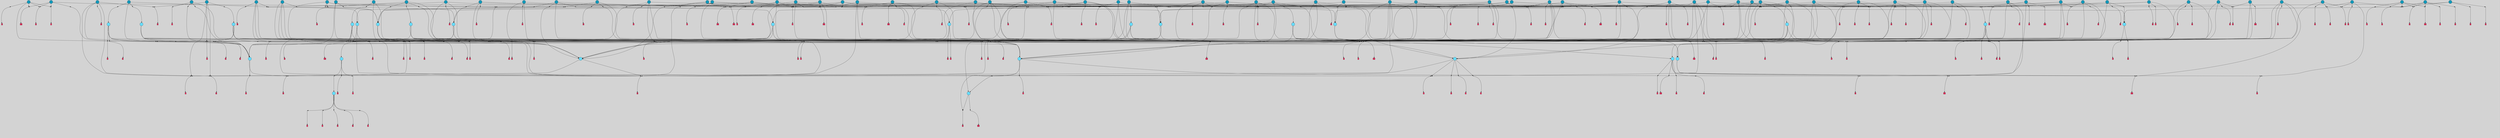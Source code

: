 // File exported with GEGELATI v1.3.1
// On the 2024-04-08 17:49:04
// With the File::TPGGraphDotExporter
digraph{
	graph[pad = "0.212, 0.055" bgcolor = lightgray]
	node[shape=circle style = filled label = ""]
		T3 [fillcolor="#66ddff"]
		T7 [fillcolor="#66ddff"]
		T9 [fillcolor="#66ddff"]
		T11 [fillcolor="#66ddff"]
		T24 [fillcolor="#66ddff"]
		T27 [fillcolor="#66ddff"]
		T90 [fillcolor="#66ddff"]
		T111 [fillcolor="#66ddff"]
		T129 [fillcolor="#66ddff"]
		T150 [fillcolor="#66ddff"]
		T159 [fillcolor="#66ddff"]
		T193 [fillcolor="#66ddff"]
		T211 [fillcolor="#66ddff"]
		T212 [fillcolor="#66ddff"]
		T215 [fillcolor="#66ddff"]
		T255 [fillcolor="#1199bb"]
		T291 [fillcolor="#1199bb"]
		T321 [fillcolor="#66ddff"]
		T322 [fillcolor="#1199bb"]
		T399 [fillcolor="#66ddff"]
		T410 [fillcolor="#1199bb"]
		T414 [fillcolor="#1199bb"]
		T419 [fillcolor="#1199bb"]
		T421 [fillcolor="#1199bb"]
		T422 [fillcolor="#66ddff"]
		T425 [fillcolor="#1199bb"]
		T426 [fillcolor="#66ddff"]
		T116 [fillcolor="#1199bb"]
		T448 [fillcolor="#66ddff"]
		T457 [fillcolor="#66ddff"]
		T463 [fillcolor="#1199bb"]
		T467 [fillcolor="#1199bb"]
		T471 [fillcolor="#1199bb"]
		T472 [fillcolor="#1199bb"]
		T479 [fillcolor="#66ddff"]
		T486 [fillcolor="#1199bb"]
		T488 [fillcolor="#1199bb"]
		T493 [fillcolor="#1199bb"]
		T502 [fillcolor="#1199bb"]
		T506 [fillcolor="#1199bb"]
		T507 [fillcolor="#1199bb"]
		T510 [fillcolor="#1199bb"]
		T511 [fillcolor="#1199bb"]
		T520 [fillcolor="#1199bb"]
		T521 [fillcolor="#1199bb"]
		T522 [fillcolor="#66ddff"]
		T535 [fillcolor="#1199bb"]
		T538 [fillcolor="#1199bb"]
		T539 [fillcolor="#1199bb"]
		T541 [fillcolor="#1199bb"]
		T547 [fillcolor="#1199bb"]
		T557 [fillcolor="#66ddff"]
		T563 [fillcolor="#1199bb"]
		T564 [fillcolor="#1199bb"]
		T566 [fillcolor="#1199bb"]
		T568 [fillcolor="#1199bb"]
		T569 [fillcolor="#1199bb"]
		T570 [fillcolor="#1199bb"]
		T571 [fillcolor="#1199bb"]
		T574 [fillcolor="#1199bb"]
		T575 [fillcolor="#1199bb"]
		T576 [fillcolor="#1199bb"]
		T577 [fillcolor="#1199bb"]
		T578 [fillcolor="#1199bb"]
		T579 [fillcolor="#1199bb"]
		T580 [fillcolor="#1199bb"]
		T581 [fillcolor="#1199bb"]
		T583 [fillcolor="#66ddff"]
		T584 [fillcolor="#1199bb"]
		T585 [fillcolor="#66ddff"]
		T586 [fillcolor="#1199bb"]
		T587 [fillcolor="#1199bb"]
		T588 [fillcolor="#1199bb"]
		T589 [fillcolor="#1199bb"]
		T590 [fillcolor="#1199bb"]
		T591 [fillcolor="#1199bb"]
		T593 [fillcolor="#1199bb"]
		T594 [fillcolor="#1199bb"]
		T595 [fillcolor="#1199bb"]
		T596 [fillcolor="#1199bb"]
		T597 [fillcolor="#1199bb"]
		T598 [fillcolor="#1199bb"]
		T599 [fillcolor="#1199bb"]
		T600 [fillcolor="#1199bb"]
		T601 [fillcolor="#1199bb"]
		T604 [fillcolor="#1199bb"]
		T605 [fillcolor="#1199bb"]
		T606 [fillcolor="#1199bb"]
		T607 [fillcolor="#1199bb"]
		T608 [fillcolor="#1199bb"]
		T609 [fillcolor="#1199bb"]
		T610 [fillcolor="#1199bb"]
		T611 [fillcolor="#1199bb"]
		T612 [fillcolor="#1199bb"]
		T613 [fillcolor="#1199bb"]
		T614 [fillcolor="#1199bb"]
		T615 [fillcolor="#1199bb"]
		T616 [fillcolor="#1199bb"]
		T617 [fillcolor="#1199bb"]
		T618 [fillcolor="#1199bb"]
		T619 [fillcolor="#1199bb"]
		T620 [fillcolor="#1199bb"]
		P7369 [fillcolor="#cccccc" shape=point] //6|
		I7369 [shape=box style=invis label="6|1&2|6#1|7&#92;n10|7&2|0#1|5&#92;n9|4&0|1#2|2&#92;n8|6&0|0#1|0&#92;n"]
		P7369 -> I7369[style=invis]
		A5722 [fillcolor="#ff3366" shape=box margin=0.03 width=0 height=0 label="3"]
		T3 -> P7369 -> A5722
		P7370 [fillcolor="#cccccc" shape=point] //3|
		I7370 [shape=box style=invis label="7|6&2|4#0|2&#92;n10|3&2|7#1|4&#92;n11|6&0|4#0|1&#92;n7|1&0|0#2|6&#92;n7|6&0|3#2|6&#92;n4|0&2|6#0|1&#92;n4|4&2|5#0|2&#92;n4|6&0|4#2|7&#92;n10|0&2|3#1|5&#92;n2|6&0|5#0|2&#92;n1|0&2|3#0|7&#92;n1|6&2|0#0|5&#92;n6|2&0|1#0|7&#92;n9|2&0|3#2|7&#92;n5|3&0|6#0|6&#92;n1|7&2|5#2|3&#92;n8|1&2|7#0|6&#92;n1|0&2|5#2|1&#92;n7|1&2|2#2|5&#92;n7|4&2|6#0|3&#92;n"]
		P7370 -> I7370[style=invis]
		A5723 [fillcolor="#ff3366" shape=box margin=0.03 width=0 height=0 label="4"]
		T3 -> P7370 -> A5723
		P7371 [fillcolor="#cccccc" shape=point] //-3|
		I7371 [shape=box style=invis label="1|6&2|7#0|7&#92;n10|2&0|7#1|3&#92;n9|6&2|7#2|2&#92;n5|3&0|7#0|7&#92;n1|6&2|3#0|0&#92;n2|3&2|3#2|2&#92;n5|1&2|6#0|6&#92;n"]
		P7371 -> I7371[style=invis]
		A5724 [fillcolor="#ff3366" shape=box margin=0.03 width=0 height=0 label="7"]
		T7 -> P7371 -> A5724
		P7372 [fillcolor="#cccccc" shape=point] //5|
		I7372 [shape=box style=invis label="0|5&2|3#0|1&#92;n0|6&2|1#2|4&#92;n6|2&2|6#0|7&#92;n7|4&0|3#0|1&#92;n5|4&0|7#1|6&#92;n9|1&0|5#2|2&#92;n6|3&2|3#1|7&#92;n11|7&2|4#1|6&#92;n2|5&0|1#0|0&#92;n4|7&0|0#0|2&#92;n6|2&0|6#0|0&#92;n2|1&2|6#2|4&#92;n10|0&2|0#1|0&#92;n6|6&2|4#0|6&#92;n"]
		P7372 -> I7372[style=invis]
		A5725 [fillcolor="#ff3366" shape=box margin=0.03 width=0 height=0 label="8"]
		T7 -> P7372 -> A5725
		P7373 [fillcolor="#cccccc" shape=point] //-6|
		I7373 [shape=box style=invis label="11|1&0|7#2|0&#92;n10|4&0|1#1|0&#92;n4|3&2|4#2|1&#92;n0|5&2|0#0|0&#92;n6|1&0|0#0|3&#92;n8|2&2|0#0|4&#92;n11|4&2|0#1|6&#92;n7|0&2|6#2|3&#92;n5|3&2|6#2|0&#92;n2|0&2|0#0|4&#92;n"]
		P7373 -> I7373[style=invis]
		A5726 [fillcolor="#ff3366" shape=box margin=0.03 width=0 height=0 label="9"]
		T9 -> P7373 -> A5726
		P7374 [fillcolor="#cccccc" shape=point] //2|
		I7374 [shape=box style=invis label="6|3&2|7#1|4&#92;n8|6&0|0#2|5&#92;n2|1&0|2#0|3&#92;n8|7&0|6#0|4&#92;n2|1&2|0#0|1&#92;n0|0&2|2#2|3&#92;n6|6&0|7#2|1&#92;n6|1&0|7#2|6&#92;n5|4&2|7#0|4&#92;n0|3&0|4#2|0&#92;n11|0&2|0#2|5&#92;n4|5&2|5#2|4&#92;n5|7&0|6#0|4&#92;n9|7&2|5#0|3&#92;n5|4&2|1#0|3&#92;n5|3&0|1#1|7&#92;n0|4&0|3#2|5&#92;n"]
		P7374 -> I7374[style=invis]
		A5727 [fillcolor="#ff3366" shape=box margin=0.03 width=0 height=0 label="10"]
		T9 -> P7374 -> A5727
		P7375 [fillcolor="#cccccc" shape=point] //6|
		I7375 [shape=box style=invis label="3|0&2|7#2|2&#92;n3|2&0|4#2|5&#92;n5|1&0|2#1|0&#92;n8|7&0|1#2|0&#92;n8|5&0|3#0|6&#92;n0|2&0|2#2|3&#92;n1|5&2|5#0|5&#92;n5|6&0|6#0|7&#92;n6|7&0|0#2|6&#92;n1|2&2|3#0|0&#92;n7|7&2|3#0|4&#92;n0|7&2|7#0|6&#92;n1|0&2|2#2|7&#92;n4|4&0|1#0|0&#92;n"]
		P7375 -> I7375[style=invis]
		A5728 [fillcolor="#ff3366" shape=box margin=0.03 width=0 height=0 label="11"]
		T11 -> P7375 -> A5728
		P7376 [fillcolor="#cccccc" shape=point] //-4|
		I7376 [shape=box style=invis label="4|1&0|4#2|6&#92;n1|2&2|2#2|0&#92;n1|2&2|0#0|6&#92;n8|4&2|3#2|5&#92;n5|5&2|1#1|0&#92;n"]
		P7376 -> I7376[style=invis]
		A5729 [fillcolor="#ff3366" shape=box margin=0.03 width=0 height=0 label="12"]
		T11 -> P7376 -> A5729
		P7377 [fillcolor="#cccccc" shape=point] //1|
		I7377 [shape=box style=invis label="5|1&0|6#2|7&#92;n2|4&0|4#2|2&#92;n0|6&0|5#0|4&#92;n10|6&2|5#1|6&#92;n9|3&0|1#1|7&#92;n10|3&2|2#1|0&#92;n5|0&0|0#2|1&#92;n11|3&2|3#1|5&#92;n10|3&0|1#1|0&#92;n2|4&0|1#0|1&#92;n0|2&0|3#2|4&#92;n9|2&2|1#2|5&#92;n11|7&2|6#2|6&#92;n"]
		P7377 -> I7377[style=invis]
		T24 -> P7377 -> T7
		P7378 [fillcolor="#cccccc" shape=point] //5|
		I7378 [shape=box style=invis label="3|0&2|0#0|1&#92;n3|0&0|7#0|1&#92;n5|3&0|2#2|6&#92;n4|4&2|4#2|6&#92;n11|2&0|7#1|6&#92;n2|7&2|2#2|5&#92;n9|3&2|6#2|7&#92;n7|7&0|0#0|4&#92;n6|1&2|4#2|3&#92;n5|4&2|0#1|6&#92;n1|3&0|7#0|4&#92;n"]
		P7378 -> I7378[style=invis]
		A5730 [fillcolor="#ff3366" shape=box margin=0.03 width=0 height=0 label="7"]
		T24 -> P7378 -> A5730
		P7379 [fillcolor="#cccccc" shape=point] //-2|
		I7379 [shape=box style=invis label="4|1&0|4#0|3&#92;n4|2&0|5#2|0&#92;n5|5&2|6#0|5&#92;n1|4&0|1#0|2&#92;n6|3&2|7#1|5&#92;n0|4&2|0#0|3&#92;n8|5&2|5#1|2&#92;n10|7&2|7#1|1&#92;n3|4&0|0#2|1&#92;n3|6&2|5#2|5&#92;n8|3&0|1#0|7&#92;n10|0&2|7#1|3&#92;n4|1&2|4#0|1&#92;n9|3&2|0#0|4&#92;n3|6&2|0#0|4&#92;n1|2&0|6#2|1&#92;n4|0&2|1#2|2&#92;n"]
		P7379 -> I7379[style=invis]
		A5731 [fillcolor="#ff3366" shape=box margin=0.03 width=0 height=0 label="14"]
		T24 -> P7379 -> A5731
		P7380 [fillcolor="#cccccc" shape=point] //2|
		I7380 [shape=box style=invis label="9|1&2|3#0|1&#92;n5|2&2|0#2|4&#92;n3|6&2|5#2|7&#92;n7|0&2|5#0|4&#92;n1|2&0|3#0|5&#92;n7|3&2|7#0|0&#92;n"]
		P7380 -> I7380[style=invis]
		A5732 [fillcolor="#ff3366" shape=box margin=0.03 width=0 height=0 label="2"]
		T27 -> P7380 -> A5732
		P7381 [fillcolor="#cccccc" shape=point] //-6|
		I7381 [shape=box style=invis label="7|5&0|4#0|4&#92;n11|0&2|5#2|1&#92;n"]
		P7381 -> I7381[style=invis]
		A5733 [fillcolor="#ff3366" shape=box margin=0.03 width=0 height=0 label="3"]
		T27 -> P7381 -> A5733
		T27 -> P7370
		P7382 [fillcolor="#cccccc" shape=point] //0|
		I7382 [shape=box style=invis label="2|5&0|1#0|6&#92;n6|1&2|2#2|7&#92;n8|0&0|3#1|4&#92;n4|3&2|5#2|4&#92;n8|1&2|4#0|0&#92;n6|6&0|1#2|6&#92;n11|7&2|4#2|5&#92;n6|2&2|4#0|2&#92;n8|5&2|4#2|4&#92;n2|1&2|1#2|2&#92;n2|7&2|5#2|6&#92;n9|7&0|5#0|4&#92;n1|2&0|5#2|6&#92;n4|2&2|3#2|7&#92;n3|3&2|1#0|2&#92;n"]
		P7382 -> I7382[style=invis]
		A5734 [fillcolor="#ff3366" shape=box margin=0.03 width=0 height=0 label="5"]
		T27 -> P7382 -> A5734
		P7383 [fillcolor="#cccccc" shape=point] //0|
		I7383 [shape=box style=invis label="4|0&0|3#2|7&#92;n10|2&0|3#1|7&#92;n3|5&0|2#0|3&#92;n4|5&0|0#2|1&#92;n10|7&2|0#1|2&#92;n5|3&2|3#1|6&#92;n9|5&2|0#0|4&#92;n5|4&2|7#0|2&#92;n10|3&2|7#1|4&#92;n7|2&0|1#2|6&#92;n8|6&0|5#0|5&#92;n8|7&2|3#0|5&#92;n2|6&2|4#0|0&#92;n"]
		P7383 -> I7383[style=invis]
		A5735 [fillcolor="#ff3366" shape=box margin=0.03 width=0 height=0 label="5"]
		T27 -> P7383 -> A5735
		P7384 [fillcolor="#cccccc" shape=point] //-2|
		I7384 [shape=box style=invis label="8|4&2|1#2|5&#92;n4|1&0|7#2|1&#92;n5|7&2|3#2|2&#92;n10|4&2|5#1|7&#92;n10|0&2|6#1|3&#92;n4|5&2|7#0|6&#92;n9|5&2|4#0|4&#92;n2|4&0|5#0|7&#92;n11|1&2|4#2|6&#92;n5|6&0|7#1|2&#92;n2|7&2|7#2|6&#92;n5|2&0|5#1|5&#92;n3|0&0|6#0|2&#92;n4|0&0|4#2|4&#92;n4|4&2|6#0|7&#92;n10|6&2|0#1|4&#92;n9|7&0|3#1|4&#92;n1|4&2|6#0|3&#92;n11|5&2|6#0|3&#92;n0|3&0|5#0|1&#92;n"]
		P7384 -> I7384[style=invis]
		A5736 [fillcolor="#ff3366" shape=box margin=0.03 width=0 height=0 label="13"]
		T90 -> P7384 -> A5736
		P7385 [fillcolor="#cccccc" shape=point] //4|
		I7385 [shape=box style=invis label="7|1&2|6#1|3&#92;n10|1&0|3#1|6&#92;n8|5&2|3#2|1&#92;n11|5&0|0#2|6&#92;n4|1&0|6#0|0&#92;n11|1&0|2#0|3&#92;n2|0&2|1#0|7&#92;n"]
		P7385 -> I7385[style=invis]
		A5737 [fillcolor="#ff3366" shape=box margin=0.03 width=0 height=0 label="2"]
		T90 -> P7385 -> A5737
		P7386 [fillcolor="#cccccc" shape=point] //7|
		I7386 [shape=box style=invis label="10|3&0|1#1|4&#92;n4|6&0|0#0|2&#92;n4|5&0|6#0|0&#92;n4|3&0|6#2|1&#92;n7|0&0|3#1|2&#92;n4|7&0|6#0|5&#92;n7|6&0|7#0|6&#92;n6|6&0|0#0|3&#92;n11|1&0|4#2|5&#92;n10|2&0|3#1|2&#92;n"]
		P7386 -> I7386[style=invis]
		A5738 [fillcolor="#ff3366" shape=box margin=0.03 width=0 height=0 label="4"]
		T90 -> P7386 -> A5738
		P7387 [fillcolor="#cccccc" shape=point] //-3|
		I7387 [shape=box style=invis label="8|1&2|3#0|5&#92;n0|6&0|5#0|5&#92;n3|7&2|1#0|6&#92;n3|5&0|1#0|0&#92;n9|5&2|0#0|4&#92;n3|5&0|2#0|3&#92;n10|6&2|4#1|0&#92;n9|4&2|7#2|6&#92;n1|7&2|5#2|2&#92;n"]
		P7387 -> I7387[style=invis]
		A5739 [fillcolor="#ff3366" shape=box margin=0.03 width=0 height=0 label="5"]
		T90 -> P7387 -> A5739
		P7388 [fillcolor="#cccccc" shape=point] //-7|
		I7388 [shape=box style=invis label="3|0&2|0#0|1&#92;n1|1&0|2#0|4&#92;n11|2&0|7#1|6&#92;n9|7&0|0#0|4&#92;n3|0&0|7#0|1&#92;n9|3&2|6#2|7&#92;n5|3&0|2#2|6&#92;n6|1&2|4#2|3&#92;n5|4&2|0#1|6&#92;n1|3&0|7#0|7&#92;n"]
		P7388 -> I7388[style=invis]
		A5740 [fillcolor="#ff3366" shape=box margin=0.03 width=0 height=0 label="7"]
		T90 -> P7388 -> A5740
		P7389 [fillcolor="#cccccc" shape=point] //-5|
		I7389 [shape=box style=invis label="0|0&2|3#0|2&#92;n10|5&0|6#1|3&#92;n7|3&0|6#2|3&#92;n3|4&0|6#0|6&#92;n10|5&0|2#1|1&#92;n5|0&0|1#0|3&#92;n6|6&2|5#1|5&#92;n7|4&0|2#1|7&#92;n5|7&0|1#2|5&#92;n1|5&0|0#0|3&#92;n7|5&2|1#2|6&#92;n9|0&0|2#0|0&#92;n4|0&2|4#0|0&#92;n4|6&0|0#2|3&#92;n3|1&0|6#2|5&#92;n7|7&2|1#2|3&#92;n9|4&2|2#0|6&#92;n"]
		P7389 -> I7389[style=invis]
		T111 -> P7389 -> T9
		P7390 [fillcolor="#cccccc" shape=point] //7|
		I7390 [shape=box style=invis label="7|4&2|1#2|0&#92;n4|1&2|4#2|3&#92;n5|0&2|0#2|2&#92;n6|1&2|4#2|6&#92;n"]
		P7390 -> I7390[style=invis]
		A5741 [fillcolor="#ff3366" shape=box margin=0.03 width=0 height=0 label="9"]
		T111 -> P7390 -> A5741
		P7391 [fillcolor="#cccccc" shape=point] //2|
		I7391 [shape=box style=invis label="3|0&2|0#0|1&#92;n11|2&0|7#1|6&#92;n8|7&2|4#0|5&#92;n5|3&0|2#2|6&#92;n4|4&2|4#2|6&#92;n3|0&0|7#0|1&#92;n2|7&2|2#2|5&#92;n9|3&2|6#2|7&#92;n7|7&0|0#0|4&#92;n6|1&2|4#1|3&#92;n5|4&2|0#1|6&#92;n1|3&0|7#0|4&#92;n"]
		P7391 -> I7391[style=invis]
		A5742 [fillcolor="#ff3366" shape=box margin=0.03 width=0 height=0 label="7"]
		T111 -> P7391 -> A5742
		T111 -> P7373
		P7392 [fillcolor="#cccccc" shape=point] //8|
		I7392 [shape=box style=invis label="9|0&0|1#2|0&#92;n10|1&2|5#1|4&#92;n8|2&2|6#0|4&#92;n2|4&2|5#2|3&#92;n4|2&2|2#0|2&#92;n7|5&0|2#0|0&#92;n8|2&2|1#1|3&#92;n8|7&0|7#2|1&#92;n1|1&0|0#0|7&#92;n5|6&2|5#1|0&#92;n6|6&2|5#0|0&#92;n11|4&0|3#2|6&#92;n4|2&2|4#0|7&#92;n5|6&0|1#2|0&#92;n11|3&0|2#0|7&#92;n"]
		P7392 -> I7392[style=invis]
		A5743 [fillcolor="#ff3366" shape=box margin=0.03 width=0 height=0 label="6"]
		T129 -> P7392 -> A5743
		T129 -> P7378
		P7393 [fillcolor="#cccccc" shape=point] //10|
		I7393 [shape=box style=invis label="4|5&2|7#2|1&#92;n1|7&2|3#0|6&#92;n3|5&2|2#0|3&#92;n10|3&0|7#1|4&#92;n7|1&0|4#2|6&#92;n10|2&0|3#1|7&#92;n9|5&2|0#0|4&#92;n4|0&0|3#2|7&#92;n11|4&2|6#1|2&#92;n5|4&2|7#0|2&#92;n2|6&2|4#0|0&#92;n6|5&0|7#2|1&#92;n5|3&2|3#1|6&#92;n10|7&2|0#1|2&#92;n"]
		P7393 -> I7393[style=invis]
		A5744 [fillcolor="#ff3366" shape=box margin=0.03 width=0 height=0 label="5"]
		T129 -> P7393 -> A5744
		P7394 [fillcolor="#cccccc" shape=point] //5|
		I7394 [shape=box style=invis label="9|4&2|3#1|3&#92;n0|4&2|4#0|5&#92;n6|1&2|6#2|5&#92;n4|0&0|5#2|0&#92;n"]
		P7394 -> I7394[style=invis]
		A5745 [fillcolor="#ff3366" shape=box margin=0.03 width=0 height=0 label="7"]
		T129 -> P7394 -> A5745
		P7395 [fillcolor="#cccccc" shape=point] //6|
		I7395 [shape=box style=invis label="9|4&2|7#0|6&#92;n8|4&0|1#1|0&#92;n1|3&0|0#2|1&#92;n2|4&0|6#2|2&#92;n5|1&2|5#0|7&#92;n3|0&0|3#2|6&#92;n2|2&2|6#0|2&#92;n8|4&0|4#2|2&#92;n5|1&2|4#0|3&#92;n9|4&0|6#0|6&#92;n5|0&2|2#1|5&#92;n11|7&0|0#1|1&#92;n0|4&0|3#0|3&#92;n7|7&2|4#2|5&#92;n1|5&0|1#2|1&#92;n"]
		P7395 -> I7395[style=invis]
		A5746 [fillcolor="#ff3366" shape=box margin=0.03 width=0 height=0 label="1"]
		T129 -> P7395 -> A5746
		P7396 [fillcolor="#cccccc" shape=point] //-3|
		I7396 [shape=box style=invis label="2|6&0|0#0|7&#92;n9|6&2|0#0|6&#92;n3|0&0|5#0|1&#92;n5|5&0|4#0|3&#92;n6|1&2|4#2|3&#92;n2|7&2|2#2|5&#92;n5|3&0|2#2|6&#92;n7|7&0|0#0|4&#92;n5|4&2|0#1|6&#92;n9|3&2|6#2|7&#92;n1|3&0|7#0|4&#92;n"]
		P7396 -> I7396[style=invis]
		A5747 [fillcolor="#ff3366" shape=box margin=0.03 width=0 height=0 label="7"]
		T150 -> P7396 -> A5747
		P7397 [fillcolor="#cccccc" shape=point] //4|
		I7397 [shape=box style=invis label="6|0&0|7#1|0&#92;n8|6&2|6#2|7&#92;n"]
		P7397 -> I7397[style=invis]
		A5748 [fillcolor="#ff3366" shape=box margin=0.03 width=0 height=0 label="3"]
		T150 -> P7397 -> A5748
		P7398 [fillcolor="#cccccc" shape=point] //0|
		I7398 [shape=box style=invis label="2|5&0|1#0|6&#92;n6|1&2|2#2|7&#92;n8|0&0|3#1|4&#92;n11|7&2|4#2|5&#92;n8|1&2|4#0|0&#92;n6|6&0|1#2|6&#92;n7|0&2|4#1|0&#92;n4|1&2|5#2|4&#92;n6|2&2|4#0|2&#92;n8|5&2|4#2|4&#92;n2|1&2|1#2|2&#92;n2|7&2|5#2|6&#92;n9|7&0|5#0|4&#92;n1|2&0|5#2|6&#92;n4|2&2|3#2|7&#92;n3|3&2|1#0|2&#92;n"]
		P7398 -> I7398[style=invis]
		A5749 [fillcolor="#ff3366" shape=box margin=0.03 width=0 height=0 label="5"]
		T150 -> P7398 -> A5749
		P7399 [fillcolor="#cccccc" shape=point] //-8|
		I7399 [shape=box style=invis label="7|5&0|4#2|4&#92;n"]
		P7399 -> I7399[style=invis]
		A5750 [fillcolor="#ff3366" shape=box margin=0.03 width=0 height=0 label="3"]
		T150 -> P7399 -> A5750
		P7400 [fillcolor="#cccccc" shape=point] //7|
		I7400 [shape=box style=invis label="1|6&2|7#0|7&#92;n9|6&2|7#2|2&#92;n10|2&0|7#1|0&#92;n1|6&2|3#0|0&#92;n5|0&2|2#1|1&#92;n2|3&2|3#2|2&#92;n5|1&2|6#0|6&#92;n"]
		P7400 -> I7400[style=invis]
		T150 -> P7400 -> T90
		P7401 [fillcolor="#cccccc" shape=point] //7|
		I7401 [shape=box style=invis label="7|0&2|1#2|0&#92;n9|7&2|1#1|7&#92;n8|2&0|1#1|0&#92;n6|6&0|2#1|1&#92;n2|2&0|5#0|0&#92;n5|7&0|0#2|1&#92;n5|1&2|5#1|5&#92;n4|7&2|4#2|3&#92;n10|5&2|2#1|5&#92;n1|3&2|2#2|0&#92;n10|2&2|6#1|5&#92;n"]
		P7401 -> I7401[style=invis]
		A5751 [fillcolor="#ff3366" shape=box margin=0.03 width=0 height=0 label="1"]
		T159 -> P7401 -> A5751
		P7402 [fillcolor="#cccccc" shape=point] //7|
		I7402 [shape=box style=invis label="7|4&2|7#0|4&#92;n4|6&0|1#2|5&#92;n2|1&2|3#0|0&#92;n4|3&2|0#0|1&#92;n0|0&2|7#2|7&#92;n7|7&0|5#2|3&#92;n5|0&2|1#2|2&#92;n10|0&0|4#1|2&#92;n4|4&0|7#0|0&#92;n6|7&0|2#0|1&#92;n1|4&2|5#0|4&#92;n"]
		P7402 -> I7402[style=invis]
		A5752 [fillcolor="#ff3366" shape=box margin=0.03 width=0 height=0 label="0"]
		T159 -> P7402 -> A5752
		P7403 [fillcolor="#cccccc" shape=point] //5|
		I7403 [shape=box style=invis label="0|5&2|3#0|1&#92;n0|6&2|1#2|4&#92;n6|2&2|6#0|7&#92;n9|0&2|7#1|1&#92;n7|4&0|3#0|1&#92;n11|7&2|4#1|6&#92;n9|1&0|5#2|2&#92;n5|4&0|7#1|6&#92;n2|5&0|1#0|0&#92;n4|7&0|0#0|2&#92;n6|2&0|6#0|0&#92;n2|1&2|6#2|4&#92;n10|0&0|0#1|0&#92;n6|6&2|4#0|6&#92;n"]
		P7403 -> I7403[style=invis]
		T159 -> P7403 -> T129
		P7404 [fillcolor="#cccccc" shape=point] //-2|
		I7404 [shape=box style=invis label="1|0&0|3#0|3&#92;n2|7&0|4#0|4&#92;n11|6&2|1#1|4&#92;n6|1&2|5#0|0&#92;n2|0&2|0#0|6&#92;n1|3&2|1#0|4&#92;n"]
		P7404 -> I7404[style=invis]
		A5753 [fillcolor="#ff3366" shape=box margin=0.03 width=0 height=0 label="2"]
		T193 -> P7404 -> A5753
		P7405 [fillcolor="#cccccc" shape=point] //3|
		I7405 [shape=box style=invis label="5|4&2|7#0|4&#92;n0|4&0|3#2|5&#92;n8|6&0|0#2|5&#92;n2|1&0|2#0|3&#92;n9|7&0|6#0|4&#92;n0|0&2|2#2|3&#92;n6|6&0|7#2|1&#92;n6|1&0|7#2|6&#92;n0|3&0|4#2|0&#92;n11|0&2|0#2|5&#92;n4|5&2|5#2|4&#92;n5|3&0|1#1|7&#92;n9|7&2|2#0|3&#92;n5|4&2|1#0|3&#92;n5|0&0|6#0|4&#92;n0|0&0|1#2|0&#92;n"]
		P7405 -> I7405[style=invis]
		A5754 [fillcolor="#ff3366" shape=box margin=0.03 width=0 height=0 label="10"]
		T193 -> P7405 -> A5754
		P7406 [fillcolor="#cccccc" shape=point] //-1|
		I7406 [shape=box style=invis label="1|7&2|1#0|6&#92;n8|1&2|3#0|5&#92;n10|6&2|7#1|0&#92;n1|7&2|5#0|2&#92;n0|3&0|3#2|2&#92;n3|5&0|1#0|0&#92;n3|5&0|2#0|3&#92;n1|5&2|0#0|4&#92;n5|7&2|2#2|5&#92;n4|0&2|3#0|3&#92;n"]
		P7406 -> I7406[style=invis]
		T193 -> P7406 -> T3
		P7407 [fillcolor="#cccccc" shape=point] //10|
		I7407 [shape=box style=invis label="6|1&2|4#2|3&#92;n3|0&0|7#0|1&#92;n5|3&0|2#2|6&#92;n4|4&0|4#2|6&#92;n5|4&2|0#1|6&#92;n10|5&0|6#1|5&#92;n2|5&2|1#2|2&#92;n1|3&0|7#0|4&#92;n3|0&2|0#0|1&#92;n11|2&0|5#1|6&#92;n9|3&2|6#2|7&#92;n7|7&0|0#0|4&#92;n"]
		P7407 -> I7407[style=invis]
		A5755 [fillcolor="#ff3366" shape=box margin=0.03 width=0 height=0 label="7"]
		T193 -> P7407 -> A5755
		P7408 [fillcolor="#cccccc" shape=point] //5|
		I7408 [shape=box style=invis label="3|0&2|0#0|1&#92;n3|0&0|7#0|1&#92;n5|3&0|2#2|6&#92;n4|4&2|4#2|6&#92;n11|2&0|7#1|6&#92;n2|7&2|2#2|5&#92;n9|3&2|6#2|7&#92;n7|7&0|0#0|4&#92;n6|1&2|4#2|3&#92;n5|4&2|0#1|6&#92;n1|3&0|7#0|4&#92;n"]
		P7408 -> I7408[style=invis]
		A5756 [fillcolor="#ff3366" shape=box margin=0.03 width=0 height=0 label="7"]
		T211 -> P7408 -> A5756
		P7409 [fillcolor="#cccccc" shape=point] //10|
		I7409 [shape=box style=invis label="4|5&2|7#2|1&#92;n1|7&2|3#0|6&#92;n3|5&2|2#0|3&#92;n10|3&0|7#1|4&#92;n7|1&0|4#2|6&#92;n10|2&0|3#1|7&#92;n9|5&2|0#0|4&#92;n4|0&0|3#2|7&#92;n11|4&2|6#1|2&#92;n5|4&2|7#0|2&#92;n2|6&2|4#0|0&#92;n6|5&0|7#2|1&#92;n5|3&2|3#1|6&#92;n10|7&2|0#1|2&#92;n"]
		P7409 -> I7409[style=invis]
		A5757 [fillcolor="#ff3366" shape=box margin=0.03 width=0 height=0 label="5"]
		T211 -> P7409 -> A5757
		P7410 [fillcolor="#cccccc" shape=point] //8|
		I7410 [shape=box style=invis label="9|0&0|1#2|0&#92;n10|1&2|5#1|4&#92;n8|2&2|6#0|4&#92;n2|4&2|5#2|3&#92;n4|2&2|2#0|2&#92;n7|5&0|2#0|0&#92;n8|2&2|1#1|3&#92;n8|7&0|7#2|1&#92;n1|1&0|0#0|7&#92;n5|6&2|5#1|0&#92;n6|6&2|5#0|0&#92;n11|4&0|3#2|6&#92;n4|2&2|4#0|7&#92;n5|6&0|1#2|0&#92;n11|3&0|2#0|7&#92;n"]
		P7410 -> I7410[style=invis]
		A5758 [fillcolor="#ff3366" shape=box margin=0.03 width=0 height=0 label="6"]
		T211 -> P7410 -> A5758
		P7411 [fillcolor="#cccccc" shape=point] //5|
		I7411 [shape=box style=invis label="0|5&2|3#0|1&#92;n0|6&2|1#2|4&#92;n6|2&2|6#0|7&#92;n9|0&2|7#1|1&#92;n7|4&0|3#0|1&#92;n11|7&2|4#1|6&#92;n9|1&0|5#2|2&#92;n5|4&0|7#1|6&#92;n2|5&0|1#0|0&#92;n4|7&0|0#0|2&#92;n6|2&0|6#0|0&#92;n2|1&2|6#2|4&#92;n10|0&0|0#1|0&#92;n6|6&2|4#0|6&#92;n"]
		P7411 -> I7411[style=invis]
		T212 -> P7411 -> T211
		P7412 [fillcolor="#cccccc" shape=point] //6|
		I7412 [shape=box style=invis label="9|4&2|7#0|6&#92;n8|4&0|1#1|0&#92;n1|3&0|0#2|1&#92;n2|4&0|6#2|2&#92;n5|1&2|5#0|7&#92;n3|0&0|3#2|6&#92;n2|2&2|6#0|2&#92;n8|4&0|4#2|2&#92;n5|1&2|4#0|3&#92;n9|4&0|6#0|6&#92;n5|0&2|2#1|5&#92;n11|7&0|0#1|1&#92;n0|4&0|3#0|3&#92;n7|7&2|4#2|5&#92;n1|5&0|1#2|1&#92;n"]
		P7412 -> I7412[style=invis]
		A5759 [fillcolor="#ff3366" shape=box margin=0.03 width=0 height=0 label="1"]
		T211 -> P7412 -> A5759
		P7413 [fillcolor="#cccccc" shape=point] //7|
		I7413 [shape=box style=invis label="7|4&2|7#0|4&#92;n4|6&0|1#2|5&#92;n2|1&2|3#0|0&#92;n4|3&2|0#0|1&#92;n0|0&2|7#2|7&#92;n7|7&0|5#2|3&#92;n5|0&2|1#2|2&#92;n10|0&0|4#1|2&#92;n4|4&0|7#0|0&#92;n6|7&0|2#0|1&#92;n1|4&2|5#0|4&#92;n"]
		P7413 -> I7413[style=invis]
		A5760 [fillcolor="#ff3366" shape=box margin=0.03 width=0 height=0 label="0"]
		T212 -> P7413 -> A5760
		P7414 [fillcolor="#cccccc" shape=point] //5|
		I7414 [shape=box style=invis label="9|4&2|3#1|3&#92;n0|4&2|4#0|5&#92;n6|1&2|6#2|5&#92;n4|0&0|5#2|0&#92;n"]
		P7414 -> I7414[style=invis]
		A5761 [fillcolor="#ff3366" shape=box margin=0.03 width=0 height=0 label="7"]
		T211 -> P7414 -> A5761
		P7415 [fillcolor="#cccccc" shape=point] //7|
		I7415 [shape=box style=invis label="7|0&2|1#2|0&#92;n9|7&2|1#1|7&#92;n8|2&0|1#1|0&#92;n6|6&0|2#1|1&#92;n2|2&0|5#0|0&#92;n5|7&0|0#2|1&#92;n5|1&2|5#1|5&#92;n4|7&2|4#2|3&#92;n10|5&2|2#1|5&#92;n1|3&2|2#2|0&#92;n10|2&2|6#1|5&#92;n"]
		P7415 -> I7415[style=invis]
		A5762 [fillcolor="#ff3366" shape=box margin=0.03 width=0 height=0 label="1"]
		T212 -> P7415 -> A5762
		P7416 [fillcolor="#cccccc" shape=point] //-1|
		I7416 [shape=box style=invis label="11|7&2|0#1|7&#92;n1|5&2|4#2|4&#92;n4|3&0|1#0|5&#92;n1|6&0|0#0|4&#92;n8|6&2|4#0|0&#92;n4|0&0|0#0|5&#92;n10|4&2|0#1|0&#92;n9|6&2|5#1|3&#92;n0|7&2|1#0|5&#92;n0|6&2|3#2|0&#92;n4|4&0|5#0|1&#92;n"]
		P7416 -> I7416[style=invis]
		A5763 [fillcolor="#ff3366" shape=box margin=0.03 width=0 height=0 label="12"]
		T215 -> P7416 -> A5763
		P7417 [fillcolor="#cccccc" shape=point] //1|
		I7417 [shape=box style=invis label="9|3&0|0#1|1&#92;n4|6&0|5#0|7&#92;n3|6&0|0#2|0&#92;n6|2&2|5#1|4&#92;n8|7&0|7#0|0&#92;n5|0&2|6#0|6&#92;n"]
		P7417 -> I7417[style=invis]
		A5764 [fillcolor="#ff3366" shape=box margin=0.03 width=0 height=0 label="5"]
		T215 -> P7417 -> A5764
		P7418 [fillcolor="#cccccc" shape=point] //5|
		I7418 [shape=box style=invis label="4|4&0|6#2|1&#92;n7|6&0|1#1|4&#92;n6|2&0|7#1|3&#92;n9|1&2|6#0|7&#92;n1|6&2|3#0|0&#92;n2|3&2|3#2|2&#92;n1|0&2|7#2|7&#92;n10|3&0|7#1|7&#92;n"]
		P7418 -> I7418[style=invis]
		A5765 [fillcolor="#ff3366" shape=box margin=0.03 width=0 height=0 label="7"]
		T215 -> P7418 -> A5765
		T255 -> P7406
		P7419 [fillcolor="#cccccc" shape=point] //-9|
		I7419 [shape=box style=invis label="7|1&0|0#2|6&#92;n1|6&0|4#2|7&#92;n7|6&2|4#0|2&#92;n10|7&2|1#1|3&#92;n7|6&0|3#2|6&#92;n4|0&2|2#2|1&#92;n1|0&0|5#2|3&#92;n6|1&2|6#1|1&#92;n7|4&2|6#1|0&#92;n9|5&0|1#0|2&#92;n9|2&0|3#0|7&#92;n6|0&2|7#0|6&#92;n10|5&2|3#1|5&#92;n10|0&2|7#1|4&#92;n1|0&2|3#0|7&#92;n5|2&0|6#0|6&#92;n2|6&0|1#0|2&#92;n7|4&2|5#0|3&#92;n3|6&2|4#0|5&#92;n1|6&2|0#0|5&#92;n"]
		P7419 -> I7419[style=invis]
		A5766 [fillcolor="#ff3366" shape=box margin=0.03 width=0 height=0 label="4"]
		T255 -> P7419 -> A5766
		P7420 [fillcolor="#cccccc" shape=point] //7|
		I7420 [shape=box style=invis label="9|6&2|6#1|3&#92;n9|7&2|0#1|7&#92;n3|0&2|0#0|0&#92;n1|6&0|0#0|4&#92;n7|4&0|3#0|1&#92;n"]
		P7420 -> I7420[style=invis]
		A5767 [fillcolor="#ff3366" shape=box margin=0.03 width=0 height=0 label="12"]
		T255 -> P7420 -> A5767
		P7421 [fillcolor="#cccccc" shape=point] //-9|
		I7421 [shape=box style=invis label="11|5&0|0#2|6&#92;n8|5&2|3#2|1&#92;n7|1&0|6#1|3&#92;n11|4&0|2#0|1&#92;n9|0&2|7#1|6&#92;n10|1&0|3#1|6&#92;n0|3&0|4#2|5&#92;n5|7&2|3#1|6&#92;n2|0&2|1#0|7&#92;n"]
		P7421 -> I7421[style=invis]
		A5768 [fillcolor="#ff3366" shape=box margin=0.03 width=0 height=0 label="2"]
		T255 -> P7421 -> A5768
		P7422 [fillcolor="#cccccc" shape=point] //-7|
		I7422 [shape=box style=invis label="9|1&2|7#2|1&#92;n7|0&2|0#2|7&#92;n2|3&2|3#2|2&#92;n8|5&2|1#0|3&#92;n5|5&0|7#0|1&#92;n1|6&2|7#0|7&#92;n10|2&0|7#1|3&#92;n6|4&2|2#2|4&#92;n0|6&2|5#0|2&#92;n"]
		P7422 -> I7422[style=invis]
		A5769 [fillcolor="#ff3366" shape=box margin=0.03 width=0 height=0 label="7"]
		T255 -> P7422 -> A5769
		T291 -> P7372
		P7423 [fillcolor="#cccccc" shape=point] //-3|
		I7423 [shape=box style=invis label="6|0&2|1#2|4&#92;n0|7&0|5#2|7&#92;n1|7&2|3#0|2&#92;n"]
		P7423 -> I7423[style=invis]
		A5770 [fillcolor="#ff3366" shape=box margin=0.03 width=0 height=0 label="3"]
		T291 -> P7423 -> A5770
		T291 -> P7407
		P7424 [fillcolor="#cccccc" shape=point] //-3|
		I7424 [shape=box style=invis label="5|0&2|1#2|2&#92;n4|6&0|2#2|5&#92;n1|4&2|5#0|4&#92;n4|3&2|0#0|1&#92;n0|0&2|6#2|7&#92;n10|0&0|4#1|2&#92;n4|4&0|7#0|0&#92;n6|1&0|2#0|1&#92;n2|1&2|3#0|0&#92;n"]
		P7424 -> I7424[style=invis]
		A5771 [fillcolor="#ff3366" shape=box margin=0.03 width=0 height=0 label="0"]
		T291 -> P7424 -> A5771
		P7425 [fillcolor="#cccccc" shape=point] //-7|
		I7425 [shape=box style=invis label="9|1&2|7#2|1&#92;n7|0&2|0#2|7&#92;n2|3&2|3#2|2&#92;n8|5&2|1#0|3&#92;n5|5&0|7#0|1&#92;n1|6&2|7#0|7&#92;n10|2&0|7#1|3&#92;n6|4&2|2#2|4&#92;n0|6&2|5#0|2&#92;n"]
		P7425 -> I7425[style=invis]
		A5772 [fillcolor="#ff3366" shape=box margin=0.03 width=0 height=0 label="7"]
		T322 -> P7425 -> A5772
		P7426 [fillcolor="#cccccc" shape=point] //-9|
		I7426 [shape=box style=invis label="11|5&0|0#2|6&#92;n8|5&2|3#2|1&#92;n7|1&0|6#1|3&#92;n11|4&0|2#0|1&#92;n9|0&2|7#1|6&#92;n10|1&0|3#1|6&#92;n0|3&0|4#2|5&#92;n5|7&2|3#1|6&#92;n2|0&2|1#0|7&#92;n"]
		P7426 -> I7426[style=invis]
		A5773 [fillcolor="#ff3366" shape=box margin=0.03 width=0 height=0 label="2"]
		T322 -> P7426 -> A5773
		P7427 [fillcolor="#cccccc" shape=point] //-9|
		I7427 [shape=box style=invis label="7|1&0|0#2|6&#92;n1|6&0|4#2|7&#92;n7|6&2|4#0|2&#92;n10|7&2|1#1|3&#92;n7|6&0|3#2|6&#92;n4|0&2|2#2|1&#92;n1|0&0|5#2|3&#92;n6|1&2|6#1|1&#92;n7|4&2|6#1|0&#92;n9|5&0|1#0|2&#92;n9|2&0|3#0|7&#92;n6|0&2|7#0|6&#92;n10|5&2|3#1|5&#92;n10|0&2|7#1|4&#92;n1|0&2|3#0|7&#92;n5|2&0|6#0|6&#92;n2|6&0|1#0|2&#92;n7|4&2|5#0|3&#92;n3|6&2|4#0|5&#92;n1|6&2|0#0|5&#92;n"]
		P7427 -> I7427[style=invis]
		A5774 [fillcolor="#ff3366" shape=box margin=0.03 width=0 height=0 label="4"]
		T322 -> P7427 -> A5774
		P7428 [fillcolor="#cccccc" shape=point] //3|
		I7428 [shape=box style=invis label="7|6&2|4#0|2&#92;n10|3&2|7#1|4&#92;n11|6&0|4#0|1&#92;n7|1&0|0#2|6&#92;n7|6&0|3#2|6&#92;n4|0&2|6#0|1&#92;n4|4&2|5#0|2&#92;n4|6&0|4#2|7&#92;n10|0&2|3#1|5&#92;n2|6&0|5#0|2&#92;n1|0&2|3#0|7&#92;n1|6&2|0#0|5&#92;n6|2&0|1#0|7&#92;n9|2&0|3#2|7&#92;n5|3&0|6#0|6&#92;n1|7&2|5#2|3&#92;n8|1&2|7#0|6&#92;n1|0&2|5#2|1&#92;n7|1&2|2#2|5&#92;n7|4&2|6#0|3&#92;n"]
		P7428 -> I7428[style=invis]
		A5775 [fillcolor="#ff3366" shape=box margin=0.03 width=0 height=0 label="4"]
		T321 -> P7428 -> A5775
		P7429 [fillcolor="#cccccc" shape=point] //6|
		I7429 [shape=box style=invis label="6|1&2|6#1|7&#92;n10|7&2|0#1|5&#92;n9|4&0|1#2|2&#92;n8|6&0|0#1|0&#92;n"]
		P7429 -> I7429[style=invis]
		A5776 [fillcolor="#ff3366" shape=box margin=0.03 width=0 height=0 label="3"]
		T321 -> P7429 -> A5776
		P7430 [fillcolor="#cccccc" shape=point] //7|
		I7430 [shape=box style=invis label="9|6&2|6#1|3&#92;n9|7&2|0#1|7&#92;n3|0&2|0#0|0&#92;n1|6&0|0#0|4&#92;n7|4&0|3#0|1&#92;n"]
		P7430 -> I7430[style=invis]
		A5777 [fillcolor="#ff3366" shape=box margin=0.03 width=0 height=0 label="12"]
		T322 -> P7430 -> A5777
		P7431 [fillcolor="#cccccc" shape=point] //-1|
		I7431 [shape=box style=invis label="1|7&2|1#0|6&#92;n8|1&2|3#0|5&#92;n10|6&2|7#1|0&#92;n1|7&2|5#0|2&#92;n0|3&0|3#2|2&#92;n3|5&0|1#0|0&#92;n3|5&0|2#0|3&#92;n1|5&2|0#0|4&#92;n5|7&2|2#2|5&#92;n4|0&2|3#0|3&#92;n"]
		P7431 -> I7431[style=invis]
		T322 -> P7431 -> T321
		P7432 [fillcolor="#cccccc" shape=point] //8|
		I7432 [shape=box style=invis label="2|7&0|2#2|6&#92;n2|0&2|0#0|5&#92;n2|7&0|4#0|4&#92;n0|0&2|6#0|0&#92;n"]
		P7432 -> I7432[style=invis]
		A5778 [fillcolor="#ff3366" shape=box margin=0.03 width=0 height=0 label="2"]
		T399 -> P7432 -> A5778
		T399 -> P7406
		P7433 [fillcolor="#cccccc" shape=point] //-4|
		I7433 [shape=box style=invis label="0|6&2|7#2|4&#92;n4|4&0|4#2|6&#92;n3|0&0|7#0|1&#92;n5|3&0|2#2|6&#92;n1|3&0|7#0|1&#92;n5|4&2|0#1|6&#92;n10|5&0|6#1|5&#92;n2|5&2|1#2|2&#92;n6|1&2|4#2|3&#92;n3|0&2|2#0|1&#92;n11|2&0|5#1|6&#92;n9|3&2|6#2|7&#92;n7|7&0|0#0|4&#92;n8|1&0|1#1|5&#92;n"]
		P7433 -> I7433[style=invis]
		A5779 [fillcolor="#ff3366" shape=box margin=0.03 width=0 height=0 label="7"]
		T399 -> P7433 -> A5779
		P7434 [fillcolor="#cccccc" shape=point] //6|
		I7434 [shape=box style=invis label="3|1&0|2#0|4&#92;n6|0&2|2#1|6&#92;n8|6&2|6#1|0&#92;n6|5&2|4#2|5&#92;n"]
		P7434 -> I7434[style=invis]
		A5780 [fillcolor="#ff3366" shape=box margin=0.03 width=0 height=0 label="2"]
		T399 -> P7434 -> A5780
		P7435 [fillcolor="#cccccc" shape=point] //6|
		I7435 [shape=box style=invis label="7|0&2|5#1|2&#92;n10|6&2|1#1|3&#92;n7|5&0|2#0|7&#92;n10|7&0|1#1|5&#92;n4|6&2|5#0|5&#92;n4|4&0|7#2|7&#92;n"]
		P7435 -> I7435[style=invis]
		A5781 [fillcolor="#ff3366" shape=box margin=0.03 width=0 height=0 label="7"]
		T399 -> P7435 -> A5781
		P7436 [fillcolor="#cccccc" shape=point] //1|
		I7436 [shape=box style=invis label="6|1&2|4#0|0&#92;n8|2&0|5#0|0&#92;n6|4&2|2#1|2&#92;n6|2&2|1#0|5&#92;n11|5&0|1#0|5&#92;n9|0&2|4#0|7&#92;n3|6&0|1#2|2&#92;n"]
		P7436 -> I7436[style=invis]
		A5782 [fillcolor="#ff3366" shape=box margin=0.03 width=0 height=0 label="7"]
		T410 -> P7436 -> A5782
		P7437 [fillcolor="#cccccc" shape=point] //3|
		I7437 [shape=box style=invis label="10|1&2|2#1|1&#92;n4|7&2|6#0|5&#92;n10|2&2|4#1|6&#92;n1|4&2|1#2|2&#92;n10|1&0|7#1|5&#92;n2|3&0|7#0|4&#92;n3|4&2|3#0|2&#92;n11|2&0|2#2|6&#92;n11|0&2|4#1|6&#92;n3|0&2|6#2|7&#92;n1|7&0|3#2|6&#92;n"]
		P7437 -> I7437[style=invis]
		T410 -> P7437 -> T193
		T410 -> P7372
		P7438 [fillcolor="#cccccc" shape=point] //1|
		I7438 [shape=box style=invis label="10|6&2|5#1|6&#92;n1|0&0|4#2|7&#92;n7|0&0|1#0|1&#92;n8|1&2|6#1|5&#92;n5|1&0|6#2|7&#92;n9|3&2|0#1|7&#92;n9|1&0|7#1|7&#92;n"]
		P7438 -> I7438[style=invis]
		T410 -> P7438 -> T7
		P7439 [fillcolor="#cccccc" shape=point] //5|
		I7439 [shape=box style=invis label="11|3&0|0#1|7&#92;n9|6&2|2#1|3&#92;n0|0&0|4#0|3&#92;n8|1&2|4#1|0&#92;n4|4&0|2#0|0&#92;n"]
		P7439 -> I7439[style=invis]
		A5783 [fillcolor="#ff3366" shape=box margin=0.03 width=0 height=0 label="12"]
		T410 -> P7439 -> A5783
		P7440 [fillcolor="#cccccc" shape=point] //-1|
		I7440 [shape=box style=invis label="2|0&0|4#2|2&#92;n8|6&2|3#0|5&#92;n6|3&2|6#2|2&#92;n5|1&0|6#1|6&#92;n7|1&0|7#1|6&#92;n6|6&0|2#2|6&#92;n5|1&0|7#1|6&#92;n1|3&2|1#2|7&#92;n1|6&2|3#0|0&#92;n8|0&0|3#0|7&#92;n2|6&0|7#2|7&#92;n1|1&2|4#2|2&#92;n5|3&0|7#1|5&#92;n5|5&0|6#1|4&#92;n"]
		P7440 -> I7440[style=invis]
		A5784 [fillcolor="#ff3366" shape=box margin=0.03 width=0 height=0 label="7"]
		T414 -> P7440 -> A5784
		P7441 [fillcolor="#cccccc" shape=point] //6|
		I7441 [shape=box style=invis label="2|6&0|1#0|6&#92;n6|1&2|2#2|7&#92;n7|2&2|5#2|2&#92;n2|7&2|5#2|6&#92;n4|3&2|5#2|4&#92;n8|5&2|4#2|4&#92;n6|6&0|1#2|6&#92;n11|7&2|4#2|5&#92;n6|2&2|4#0|2&#92;n8|5&2|7#2|5&#92;n8|0&0|3#1|6&#92;n2|0&2|1#2|2&#92;n8|1&2|4#0|0&#92;n9|7&0|5#0|4&#92;n3|6&0|6#0|3&#92;n1|2&0|5#2|6&#92;n4|2&2|3#2|7&#92;n3|3&2|1#0|2&#92;n"]
		P7441 -> I7441[style=invis]
		T414 -> P7441 -> T111
		P7442 [fillcolor="#cccccc" shape=point] //5|
		I7442 [shape=box style=invis label="6|7&0|4#1|5&#92;n11|4&2|0#1|6&#92;n5|3&2|6#2|0&#92;n10|2&2|2#1|4&#92;n2|2&2|2#0|3&#92;n2|0&2|0#0|4&#92;n11|1&0|7#2|0&#92;n11|0&2|0#0|0&#92;n3|2&0|3#2|2&#92;n10|1&2|6#1|1&#92;n7|0&2|6#2|4&#92;n"]
		P7442 -> I7442[style=invis]
		A5785 [fillcolor="#ff3366" shape=box margin=0.03 width=0 height=0 label="9"]
		T414 -> P7442 -> A5785
		T414 -> P7378
		P7443 [fillcolor="#cccccc" shape=point] //8|
		I7443 [shape=box style=invis label="2|1&2|0#0|5&#92;n0|0&2|6#0|0&#92;n2|7&0|4#0|4&#92;n"]
		P7443 -> I7443[style=invis]
		A5786 [fillcolor="#ff3366" shape=box margin=0.03 width=0 height=0 label="2"]
		T414 -> P7443 -> A5786
		P7444 [fillcolor="#cccccc" shape=point] //-6|
		I7444 [shape=box style=invis label="11|2&2|4#1|0&#92;n8|1&0|3#0|5&#92;n3|1&0|0#0|1&#92;n7|1&0|1#0|5&#92;n3|5&0|7#0|0&#92;n9|4&2|7#2|6&#92;n10|6&0|4#1|0&#92;n11|5&0|0#1|5&#92;n4|4&0|0#2|1&#92;n0|0&2|3#2|4&#92;n"]
		P7444 -> I7444[style=invis]
		A5787 [fillcolor="#ff3366" shape=box margin=0.03 width=0 height=0 label="5"]
		T419 -> P7444 -> A5787
		P7445 [fillcolor="#cccccc" shape=point] //-6|
		I7445 [shape=box style=invis label="10|4&0|1#1|0&#92;n4|3&2|4#2|1&#92;n11|4&2|0#1|6&#92;n8|3&2|0#0|4&#92;n6|1&0|0#0|3&#92;n0|5&2|0#0|0&#92;n0|5&0|1#2|5&#92;n7|4&2|6#2|3&#92;n5|3&2|6#2|0&#92;n2|2&0|5#0|1&#92;n2|0&2|0#0|4&#92;n"]
		P7445 -> I7445[style=invis]
		A5788 [fillcolor="#ff3366" shape=box margin=0.03 width=0 height=0 label="9"]
		T419 -> P7445 -> A5788
		P7446 [fillcolor="#cccccc" shape=point] //-2|
		I7446 [shape=box style=invis label="11|0&0|4#1|7&#92;n0|0&0|6#2|6&#92;n2|3&0|4#2|5&#92;n6|2&2|4#2|6&#92;n"]
		P7446 -> I7446[style=invis]
		T419 -> P7446 -> T27
		P7447 [fillcolor="#cccccc" shape=point] //-1|
		I7447 [shape=box style=invis label="6|0&2|0#0|4&#92;n2|6&2|2#2|1&#92;n"]
		P7447 -> I7447[style=invis]
		T419 -> P7447 -> T212
		P7448 [fillcolor="#cccccc" shape=point] //-9|
		I7448 [shape=box style=invis label="8|5&2|3#2|1&#92;n11|5&0|0#2|6&#92;n2|0&2|1#0|4&#92;n11|4&0|2#0|1&#92;n9|0&2|7#1|6&#92;n10|1&0|3#1|6&#92;n2|6&0|7#2|2&#92;n0|4&0|4#2|5&#92;n5|7&2|3#1|6&#92;n7|1&0|6#1|3&#92;n"]
		P7448 -> I7448[style=invis]
		A5789 [fillcolor="#ff3366" shape=box margin=0.03 width=0 height=0 label="2"]
		T419 -> P7448 -> A5789
		P7449 [fillcolor="#cccccc" shape=point] //5|
		I7449 [shape=box style=invis label="11|1&0|6#0|1&#92;n6|7&2|7#1|7&#92;n10|1&2|1#1|1&#92;n9|6&2|2#1|4&#92;n4|7&0|4#2|2&#92;n9|6&0|5#1|1&#92;n10|0&2|6#1|6&#92;n7|6&2|3#1|1&#92;n5|1&0|1#2|3&#92;n10|1&0|5#1|0&#92;n3|4&2|3#0|0&#92;n8|2&0|5#2|4&#92;n5|2&2|2#1|6&#92;n2|3&0|1#2|6&#92;n1|6&2|0#0|0&#92;n2|2&0|1#2|1&#92;n6|7&2|3#0|4&#92;n"]
		P7449 -> I7449[style=invis]
		T421 -> P7449 -> T150
		P7450 [fillcolor="#cccccc" shape=point] //-2|
		I7450 [shape=box style=invis label="5|2&2|0#2|4&#92;n9|1&2|3#0|1&#92;n3|6&2|5#2|7&#92;n7|0&2|1#0|4&#92;n1|2&0|3#0|5&#92;n7|3&2|7#0|0&#92;n"]
		P7450 -> I7450[style=invis]
		A5790 [fillcolor="#ff3366" shape=box margin=0.03 width=0 height=0 label="2"]
		T421 -> P7450 -> A5790
		P7451 [fillcolor="#cccccc" shape=point] //-2|
		I7451 [shape=box style=invis label="6|1&0|4#2|3&#92;n0|5&2|2#2|6&#92;n11|2&0|3#1|6&#92;n8|1&0|1#1|5&#92;n3|0&2|0#2|1&#92;n7|7&0|3#0|4&#92;n2|4&0|3#2|3&#92;n5|5&2|7#2|4&#92;n4|4&0|4#2|6&#92;n"]
		P7451 -> I7451[style=invis]
		A5791 [fillcolor="#ff3366" shape=box margin=0.03 width=0 height=0 label="7"]
		T421 -> P7451 -> A5791
		P7452 [fillcolor="#cccccc" shape=point] //10|
		I7452 [shape=box style=invis label="10|2&0|7#1|3&#92;n1|0&2|1#0|1&#92;n5|1&2|7#0|7&#92;n2|3&2|3#2|2&#92;n0|0&2|7#2|2&#92;n"]
		P7452 -> I7452[style=invis]
		A5792 [fillcolor="#ff3366" shape=box margin=0.03 width=0 height=0 label="7"]
		T421 -> P7452 -> A5792
		P7453 [fillcolor="#cccccc" shape=point] //7|
		I7453 [shape=box style=invis label="5|5&0|3#0|3&#92;n6|1&2|3#1|7&#92;n0|6&2|1#0|4&#92;n6|2&2|1#0|1&#92;n2|5&0|1#0|0&#92;n4|7&0|0#0|5&#92;n6|6&2|4#0|6&#92;n7|3&0|6#0|1&#92;n5|4&2|5#1|7&#92;n9|1&2|6#2|4&#92;n10|0&2|0#1|0&#92;n0|5&2|3#0|1&#92;n"]
		P7453 -> I7453[style=invis]
		A5793 [fillcolor="#ff3366" shape=box margin=0.03 width=0 height=0 label="8"]
		T421 -> P7453 -> A5793
		T422 -> P7441
		T422 -> P7398
		P7454 [fillcolor="#cccccc" shape=point] //5|
		I7454 [shape=box style=invis label="1|6&2|4#0|0&#92;n3|7&2|5#2|6&#92;n10|2&0|7#1|3&#92;n7|0&0|7#2|2&#92;n2|3&2|3#0|2&#92;n5|3&0|7#0|7&#92;n"]
		P7454 -> I7454[style=invis]
		A5794 [fillcolor="#ff3366" shape=box margin=0.03 width=0 height=0 label="7"]
		T422 -> P7454 -> A5794
		P7455 [fillcolor="#cccccc" shape=point] //9|
		I7455 [shape=box style=invis label="5|3&2|1#0|1&#92;n7|2&2|0#2|4&#92;n7|3&2|7#0|0&#92;n11|5&0|2#0|2&#92;n2|6&2|3#0|0&#92;n4|0&0|4#0|2&#92;n0|0&2|2#0|5&#92;n7|5&0|0#2|7&#92;n"]
		P7455 -> I7455[style=invis]
		A5795 [fillcolor="#ff3366" shape=box margin=0.03 width=0 height=0 label="2"]
		T422 -> P7455 -> A5795
		P7456 [fillcolor="#cccccc" shape=point] //-2|
		I7456 [shape=box style=invis label="8|3&2|1#0|5&#92;n4|1&0|7#2|0&#92;n4|4&2|2#2|3&#92;n8|2&2|7#1|1&#92;n0|4&0|1#2|3&#92;n0|0&2|6#2|7&#92;n6|2&0|2#2|6&#92;n5|4&0|0#2|7&#92;n"]
		P7456 -> I7456[style=invis]
		A5796 [fillcolor="#ff3366" shape=box margin=0.03 width=0 height=0 label="7"]
		T422 -> P7456 -> A5796
		T425 -> P7436
		P7457 [fillcolor="#cccccc" shape=point] //8|
		I7457 [shape=box style=invis label="0|5&2|3#0|1&#92;n0|6&2|1#2|4&#92;n6|2&2|6#0|7&#92;n7|4&0|3#0|1&#92;n5|4&0|7#1|6&#92;n9|1&0|5#2|2&#92;n6|3&2|3#1|0&#92;n4|7&0|0#0|2&#92;n2|5&0|1#0|0&#92;n11|7&2|4#1|6&#92;n11|1&2|4#1|3&#92;n6|2&0|6#0|0&#92;n2|1&2|6#2|4&#92;n10|0&2|0#1|0&#92;n6|6&2|4#0|6&#92;n"]
		P7457 -> I7457[style=invis]
		T425 -> P7457 -> T9
		T425 -> P7439
		P7458 [fillcolor="#cccccc" shape=point] //-10|
		I7458 [shape=box style=invis label="0|3&0|7#0|5&#92;n1|7&0|4#2|6&#92;n7|7&0|0#1|4&#92;n1|0&0|7#0|4&#92;n3|0&0|0#2|1&#92;n4|4&2|4#2|6&#92;n2|7&2|2#2|5&#92;n9|2&2|3#0|1&#92;n5|4&2|0#1|7&#92;n3|1&2|4#2|3&#92;n"]
		P7458 -> I7458[style=invis]
		A5797 [fillcolor="#ff3366" shape=box margin=0.03 width=0 height=0 label="7"]
		T425 -> P7458 -> A5797
		T426 -> P7372
		P7459 [fillcolor="#cccccc" shape=point] //-5|
		I7459 [shape=box style=invis label="10|6&2|5#1|6&#92;n9|3&0|1#1|7&#92;n2|4&0|1#0|1&#92;n11|3&0|7#1|6&#92;n5|1&0|6#2|7&#92;n8|0&0|0#0|1&#92;n0|6&0|7#0|4&#92;n6|7&2|6#2|6&#92;n11|0&2|3#0|5&#92;n"]
		P7459 -> I7459[style=invis]
		T426 -> P7459 -> T7
		P7460 [fillcolor="#cccccc" shape=point] //-7|
		I7460 [shape=box style=invis label="6|4&2|6#1|0&#92;n2|6&0|2#0|0&#92;n9|4&2|6#2|1&#92;n11|5&0|1#0|1&#92;n5|5&0|0#0|1&#92;n4|6&0|7#0|5&#92;n1|0&2|4#2|2&#92;n3|4&0|2#0|5&#92;n0|4&2|6#0|0&#92;n10|1&0|0#1|0&#92;n7|0&2|0#2|2&#92;n1|2&2|5#2|2&#92;n1|4&0|1#0|7&#92;n9|0&0|6#1|2&#92;n10|3&0|4#1|2&#92;n3|3&2|2#0|7&#92;n1|6&2|0#0|0&#92;n3|2&0|1#2|2&#92;n"]
		P7460 -> I7460[style=invis]
		A5798 [fillcolor="#ff3366" shape=box margin=0.03 width=0 height=0 label="1"]
		T426 -> P7460 -> A5798
		T426 -> P7433
		P7461 [fillcolor="#cccccc" shape=point] //9|
		I7461 [shape=box style=invis label="11|0&2|0#1|1&#92;n3|6&0|6#0|0&#92;n1|4&0|0#2|4&#92;n7|5&2|2#1|3&#92;n11|7&2|6#1|7&#92;n5|2&0|6#1|5&#92;n9|5&0|6#0|3&#92;n2|2&2|7#0|5&#92;n9|3&2|2#2|0&#92;n11|0&2|7#0|1&#92;n1|1&2|0#0|1&#92;n6|6&0|6#1|2&#92;n9|7&0|1#0|3&#92;n2|0&2|4#2|5&#92;n2|4&2|2#0|0&#92;n6|1&2|1#1|7&#92;n10|7&2|5#1|6&#92;n11|5&2|7#2|4&#92;n"]
		P7461 -> I7461[style=invis]
		A5799 [fillcolor="#ff3366" shape=box margin=0.03 width=0 height=0 label="1"]
		T426 -> P7461 -> A5799
		P7462 [fillcolor="#cccccc" shape=point] //-1|
		I7462 [shape=box style=invis label="0|0&2|3#0|3&#92;n8|1&2|3#0|5&#92;n10|6&2|7#1|0&#92;n3|5&0|6#2|1&#92;n1|7&2|5#0|2&#92;n0|3&0|3#2|2&#92;n3|5&0|1#0|0&#92;n3|5&0|2#0|3&#92;n1|5&2|0#0|4&#92;n5|7&2|2#2|5&#92;n1|7&2|1#0|6&#92;n"]
		P7462 -> I7462[style=invis]
		T116 -> P7462 -> T3
		T116 -> P7420
		T116 -> P7421
		T116 -> P7422
		P7463 [fillcolor="#cccccc" shape=point] //-4|
		I7463 [shape=box style=invis label="0|4&0|0#2|7&#92;n8|5&2|4#2|4&#92;n4|3&2|5#2|4&#92;n11|7&2|2#2|5&#92;n6|5&2|2#2|7&#92;n3|2&0|7#0|7&#92;n3|3&2|1#0|3&#92;n2|6&0|3#2|5&#92;n0|1&2|6#2|2&#92;n8|2&0|0#1|6&#92;n0|7&0|5#0|4&#92;n9|5&0|3#2|7&#92;n2|7&2|5#2|6&#92;n9|0&2|0#0|1&#92;n1|2&2|4#0|2&#92;n"]
		P7463 -> I7463[style=invis]
		T116 -> P7463 -> T27
		T448 -> P7444
		T448 -> P7445
		T448 -> P7447
		T448 -> P7448
		P7464 [fillcolor="#cccccc" shape=point] //7|
		I7464 [shape=box style=invis label="5|5&0|6#2|0&#92;n4|7&0|7#2|7&#92;n3|2&0|6#0|3&#92;n10|2&2|5#1|5&#92;n1|0&2|2#2|7&#92;n9|4&2|3#1|5&#92;n2|5&2|7#2|4&#92;n11|5&2|5#0|2&#92;n6|0&0|7#2|2&#92;n11|3&0|5#1|0&#92;n"]
		P7464 -> I7464[style=invis]
		A5800 [fillcolor="#ff3366" shape=box margin=0.03 width=0 height=0 label="5"]
		T448 -> P7464 -> A5800
		T457 -> P7433
		P7465 [fillcolor="#cccccc" shape=point] //9|
		I7465 [shape=box style=invis label="2|5&0|1#0|6&#92;n6|2&2|4#0|3&#92;n6|1&2|2#2|7&#92;n11|7&2|4#2|5&#92;n4|3&2|5#2|4&#92;n6|6&0|3#2|6&#92;n8|0&0|3#1|4&#92;n7|7&0|1#2|6&#92;n5|1&0|5#1|3&#92;n2|2&0|2#2|5&#92;n11|5&2|4#2|2&#92;n2|1&2|1#2|2&#92;n2|7&2|5#2|6&#92;n9|7&0|5#0|4&#92;n1|2&0|5#2|6&#92;n10|0&2|6#1|7&#92;n3|3&2|1#0|2&#92;n"]
		P7465 -> I7465[style=invis]
		T457 -> P7465 -> T11
		T457 -> P7403
		P7466 [fillcolor="#cccccc" shape=point] //9|
		I7466 [shape=box style=invis label="6|7&0|2#0|3&#92;n0|1&0|2#0|6&#92;n5|0&0|4#0|7&#92;n10|6&0|1#1|1&#92;n0|7&2|4#2|1&#92;n"]
		P7466 -> I7466[style=invis]
		A5801 [fillcolor="#ff3366" shape=box margin=0.03 width=0 height=0 label="3"]
		T457 -> P7466 -> A5801
		T457 -> P7406
		P7467 [fillcolor="#cccccc" shape=point] //4|
		I7467 [shape=box style=invis label="5|0&2|1#2|2&#92;n10|3&2|0#1|1&#92;n2|1&2|3#0|0&#92;n4|4&0|3#2|6&#92;n1|4&2|5#0|4&#92;n2|5&2|7#0|0&#92;n10|0&0|4#1|2&#92;n3|2&0|1#2|0&#92;n4|4&0|7#0|5&#92;n6|1&0|2#0|1&#92;n4|6&0|1#2|5&#92;n"]
		P7467 -> I7467[style=invis]
		A5802 [fillcolor="#ff3366" shape=box margin=0.03 width=0 height=0 label="0"]
		T463 -> P7467 -> A5802
		P7468 [fillcolor="#cccccc" shape=point] //2|
		I7468 [shape=box style=invis label="11|3&2|5#1|0&#92;n5|3&2|6#2|0&#92;n3|7&2|5#0|6&#92;n3|2&0|2#0|7&#92;n2|5&2|7#2|4&#92;n1|2&0|5#0|1&#92;n7|0&0|7#2|1&#92;n9|4&2|3#1|5&#92;n"]
		P7468 -> I7468[style=invis]
		A5803 [fillcolor="#ff3366" shape=box margin=0.03 width=0 height=0 label="5"]
		T463 -> P7468 -> A5803
		P7469 [fillcolor="#cccccc" shape=point] //9|
		I7469 [shape=box style=invis label="4|5&0|1#0|0&#92;n8|4&2|3#2|5&#92;n11|0&2|0#0|6&#92;n6|0&0|3#2|1&#92;n"]
		P7469 -> I7469[style=invis]
		T463 -> P7469 -> T11
		P7470 [fillcolor="#cccccc" shape=point] //5|
		I7470 [shape=box style=invis label="6|1&2|4#0|0&#92;n8|2&0|5#0|0&#92;n6|4&2|2#1|3&#92;n3|6&0|1#2|2&#92;n6|2&2|1#0|5&#92;n9|0&2|4#0|7&#92;n11|1&0|1#0|5&#92;n6|0&2|7#2|7&#92;n"]
		P7470 -> I7470[style=invis]
		A5804 [fillcolor="#ff3366" shape=box margin=0.03 width=0 height=0 label="7"]
		T463 -> P7470 -> A5804
		T463 -> P7441
		P7471 [fillcolor="#cccccc" shape=point] //-1|
		I7471 [shape=box style=invis label="7|4&2|7#0|4&#92;n1|4&2|5#0|4&#92;n2|1&2|3#0|0&#92;n4|3&2|0#0|1&#92;n0|0&2|7#2|3&#92;n5|0&2|1#2|2&#92;n10|0&0|4#1|2&#92;n4|4&0|7#0|0&#92;n6|7&0|2#0|1&#92;n11|2&0|1#2|0&#92;n4|6&0|1#2|5&#92;n"]
		P7471 -> I7471[style=invis]
		A5805 [fillcolor="#ff3366" shape=box margin=0.03 width=0 height=0 label="0"]
		T467 -> P7471 -> A5805
		P7472 [fillcolor="#cccccc" shape=point] //5|
		I7472 [shape=box style=invis label="1|7&2|3#0|6&#92;n5|4&2|7#0|2&#92;n7|1&0|4#2|1&#92;n10|3&2|7#1|4&#92;n8|0&0|3#2|6&#92;n10|6&0|5#1|7&#92;n11|4&2|6#1|2&#92;n10|2&0|3#1|7&#92;n10|3&2|1#1|6&#92;n2|6&2|5#0|0&#92;n9|5&2|0#0|4&#92;n6|5&0|7#2|1&#92;n3|6&0|0#0|5&#92;n5|3&2|3#1|6&#92;n10|4&2|0#1|2&#92;n"]
		P7472 -> I7472[style=invis]
		T467 -> P7472 -> T457
		T467 -> P7461
		T467 -> P7392
		T467 -> P7371
		T471 -> P7441
		P7473 [fillcolor="#cccccc" shape=point] //-8|
		I7473 [shape=box style=invis label="6|1&2|2#2|7&#92;n4|1&2|0#2|4&#92;n1|6&2|5#2|4&#92;n6|0&0|1#2|6&#92;n7|1&0|4#1|4&#92;n6|4&2|4#0|2&#92;n6|5&2|4#2|4&#92;n1|2&0|5#2|6&#92;n2|7&2|5#2|6&#92;n8|4&0|0#2|2&#92;n1|4&2|5#0|4&#92;n7|7&2|4#1|0&#92;n11|7&2|4#1|5&#92;n6|3&2|1#0|2&#92;n6|5&2|1#0|1&#92;n8|4&2|4#0|0&#92;n"]
		P7473 -> I7473[style=invis]
		T471 -> P7473 -> T159
		P7474 [fillcolor="#cccccc" shape=point] //-1|
		I7474 [shape=box style=invis label="6|2&2|4#0|3&#92;n0|0&2|3#0|4&#92;n8|3&2|3#0|4&#92;n2|1&0|2#0|2&#92;n4|3&0|5#0|5&#92;n"]
		P7474 -> I7474[style=invis]
		A5806 [fillcolor="#ff3366" shape=box margin=0.03 width=0 height=0 label="7"]
		T471 -> P7474 -> A5806
		T471 -> P7455
		P7475 [fillcolor="#cccccc" shape=point] //8|
		I7475 [shape=box style=invis label="5|3&2|1#0|1&#92;n10|6&2|6#1|6&#92;n7|3&2|7#0|0&#92;n7|5&0|0#2|7&#92;n11|5&0|2#0|2&#92;n0|0&2|2#0|5&#92;n7|3&2|0#2|4&#92;n"]
		P7475 -> I7475[style=invis]
		A5807 [fillcolor="#ff3366" shape=box margin=0.03 width=0 height=0 label="2"]
		T471 -> P7475 -> A5807
		P7476 [fillcolor="#cccccc" shape=point] //-4|
		I7476 [shape=box style=invis label="1|7&2|1#0|6&#92;n1|7&2|5#0|2&#92;n10|6&2|7#1|0&#92;n8|1&2|3#0|5&#92;n0|3&0|7#2|2&#92;n3|5&0|1#0|0&#92;n3|5&0|2#0|3&#92;n1|5&2|0#0|4&#92;n5|7&2|2#2|5&#92;n4|0&2|3#0|3&#92;n"]
		P7476 -> I7476[style=invis]
		T472 -> P7476 -> T3
		T472 -> P7452
		T472 -> P7441
		T472 -> P7468
		P7477 [fillcolor="#cccccc" shape=point] //4|
		I7477 [shape=box style=invis label="5|0&2|1#2|2&#92;n6|4&2|1#1|3&#92;n1|4&2|5#0|4&#92;n2|1&2|3#0|0&#92;n4|4&0|3#2|6&#92;n10|3&2|0#1|1&#92;n2|5&2|7#0|0&#92;n10|0&2|4#1|2&#92;n3|2&0|1#2|0&#92;n4|4&0|7#0|5&#92;n6|1&0|2#0|1&#92;n4|6&0|1#2|5&#92;n"]
		P7477 -> I7477[style=invis]
		A5808 [fillcolor="#ff3366" shape=box margin=0.03 width=0 height=0 label="0"]
		T479 -> P7477 -> A5808
		T479 -> P7470
		T479 -> P7441
		T479 -> P7372
		T479 -> P7452
		T486 -> P7452
		P7478 [fillcolor="#cccccc" shape=point] //7|
		I7478 [shape=box style=invis label="1|5&2|7#0|2&#92;n4|5&2|5#0|5&#92;n4|0&2|5#2|5&#92;n4|0&2|6#0|0&#92;n"]
		P7478 -> I7478[style=invis]
		A5809 [fillcolor="#ff3366" shape=box margin=0.03 width=0 height=0 label="2"]
		T486 -> P7478 -> A5809
		P7479 [fillcolor="#cccccc" shape=point] //5|
		I7479 [shape=box style=invis label="6|2&2|6#0|7&#92;n0|6&0|1#2|4&#92;n0|5&2|3#0|1&#92;n7|4&0|3#0|1&#92;n5|4&0|7#1|6&#92;n8|3&2|3#1|7&#92;n6|2&0|6#0|0&#92;n7|6&0|6#0|3&#92;n11|7&2|4#1|6&#92;n2|5&2|1#0|0&#92;n4|0&0|0#0|2&#92;n6|5&0|2#2|0&#92;n6|6&2|4#0|6&#92;n10|0&2|0#1|0&#92;n2|1&2|6#2|4&#92;n"]
		P7479 -> I7479[style=invis]
		A5810 [fillcolor="#ff3366" shape=box margin=0.03 width=0 height=0 label="8"]
		T486 -> P7479 -> A5810
		P7480 [fillcolor="#cccccc" shape=point] //-4|
		I7480 [shape=box style=invis label="8|3&2|1#0|4&#92;n10|5&2|3#1|2&#92;n10|1&2|0#1|5&#92;n8|6&2|5#1|3&#92;n8|0&0|3#0|4&#92;n8|5&2|1#2|4&#92;n5|7&0|1#1|6&#92;n"]
		P7480 -> I7480[style=invis]
		A5811 [fillcolor="#ff3366" shape=box margin=0.03 width=0 height=0 label="2"]
		T486 -> P7480 -> A5811
		T486 -> P7441
		P7481 [fillcolor="#cccccc" shape=point] //-3|
		I7481 [shape=box style=invis label="2|6&0|5#0|2&#92;n1|0&2|3#0|7&#92;n11|1&0|5#0|7&#92;n1|0&0|5#2|1&#92;n1|5&2|5#2|3&#92;n4|0&2|6#0|4&#92;n0|2&0|3#0|2&#92;n4|4&0|5#2|2&#92;n10|0&2|3#1|5&#92;n9|2&0|3#2|7&#92;n10|3&2|7#1|4&#92;n4|6&0|4#2|7&#92;n5|3&0|6#0|6&#92;n7|1&0|0#2|6&#92;n3|0&2|7#2|7&#92;n8|1&2|7#0|3&#92;n7|4&2|6#0|3&#92;n7|1&2|2#2|5&#92;n"]
		P7481 -> I7481[style=invis]
		A5812 [fillcolor="#ff3366" shape=box margin=0.03 width=0 height=0 label="4"]
		T488 -> P7481 -> A5812
		P7482 [fillcolor="#cccccc" shape=point] //-9|
		I7482 [shape=box style=invis label="4|7&2|6#0|5&#92;n11|3&0|2#2|6&#92;n10|2&2|4#1|6&#92;n3|0&2|6#2|7&#92;n4|3&0|5#0|7&#92;n2|3&0|7#0|7&#92;n10|6&0|7#1|5&#92;n10|1&2|2#1|1&#92;n1|7&0|3#2|6&#92;n"]
		P7482 -> I7482[style=invis]
		A5813 [fillcolor="#ff3366" shape=box margin=0.03 width=0 height=0 label="4"]
		T488 -> P7482 -> A5813
		P7483 [fillcolor="#cccccc" shape=point] //4|
		I7483 [shape=box style=invis label="6|2&2|6#0|7&#92;n0|6&2|1#2|4&#92;n0|5&2|3#0|1&#92;n7|4&0|3#0|1&#92;n5|4&0|7#1|6&#92;n8|3&2|3#1|7&#92;n6|2&0|6#0|0&#92;n11|7&2|4#1|6&#92;n2|5&2|1#0|0&#92;n4|0&0|0#0|2&#92;n6|5&0|2#2|0&#92;n2|1&2|6#2|4&#92;n10|0&2|0#1|0&#92;n6|6&2|4#0|6&#92;n"]
		P7483 -> I7483[style=invis]
		A5814 [fillcolor="#ff3366" shape=box margin=0.03 width=0 height=0 label="8"]
		T488 -> P7483 -> A5814
		T488 -> P7431
		T488 -> P7387
		T493 -> P7452
		T493 -> P7479
		P7484 [fillcolor="#cccccc" shape=point] //-10|
		I7484 [shape=box style=invis label="8|5&2|1#2|4&#92;n10|1&2|0#1|5&#92;n8|6&2|5#1|3&#92;n8|0&2|3#0|4&#92;n8|3&2|1#0|4&#92;n5|7&0|1#1|6&#92;n"]
		P7484 -> I7484[style=invis]
		A5815 [fillcolor="#ff3366" shape=box margin=0.03 width=0 height=0 label="2"]
		T493 -> P7484 -> A5815
		T493 -> P7441
		T493 -> P7450
		T502 -> P7441
		T502 -> P7468
		T502 -> P7436
		T502 -> P7407
		P7485 [fillcolor="#cccccc" shape=point] //9|
		I7485 [shape=box style=invis label="4|5&2|7#0|0&#92;n5|3&2|7#0|0&#92;n0|0&2|2#0|5&#92;n11|5&0|2#0|2&#92;n5|3&2|1#0|2&#92;n10|6&2|6#1|6&#92;n6|3&2|0#2|4&#92;n11|3&2|7#1|5&#92;n4|4&0|0#0|1&#92;n"]
		P7485 -> I7485[style=invis]
		T502 -> P7485 -> T159
		T506 -> P7440
		P7486 [fillcolor="#cccccc" shape=point] //1|
		I7486 [shape=box style=invis label="2|6&0|1#2|6&#92;n8|1&2|4#0|0&#92;n7|2&2|3#2|2&#92;n8|0&0|3#1|6&#92;n0|3&0|0#2|4&#92;n2|5&2|4#2|4&#92;n6|6&0|1#2|6&#92;n11|7&2|4#2|5&#92;n2|0&2|5#2|6&#92;n1|2&0|5#2|6&#92;n4|3&2|5#2|4&#92;n2|0&2|1#2|2&#92;n4|7&0|5#0|4&#92;n2|0&0|5#0|0&#92;n8|4&2|3#2|7&#92;n"]
		P7486 -> I7486[style=invis]
		T506 -> P7486 -> T111
		T506 -> P7442
		T506 -> P7443
		P7487 [fillcolor="#cccccc" shape=point] //-8|
		I7487 [shape=box style=invis label="1|1&2|7#2|5&#92;n10|1&2|7#1|7&#92;n5|2&0|0#2|4&#92;n7|6&0|0#2|6&#92;n3|0&0|7#0|3&#92;n"]
		P7487 -> I7487[style=invis]
		A5816 [fillcolor="#ff3366" shape=box margin=0.03 width=0 height=0 label="2"]
		T506 -> P7487 -> A5816
		P7488 [fillcolor="#cccccc" shape=point] //-7|
		I7488 [shape=box style=invis label="3|7&0|0#0|1&#92;n8|7&0|0#0|6&#92;n7|3&0|3#1|4&#92;n10|3&2|1#1|1&#92;n8|5&0|2#2|5&#92;n10|0&2|0#1|7&#92;n"]
		P7488 -> I7488[style=invis]
		A5817 [fillcolor="#ff3366" shape=box margin=0.03 width=0 height=0 label="7"]
		T507 -> P7488 -> A5817
		T507 -> P7463
		P7489 [fillcolor="#cccccc" shape=point] //-5|
		I7489 [shape=box style=invis label="4|7&0|3#2|4&#92;n10|7&0|7#1|6&#92;n1|6&2|4#0|2&#92;n0|0&2|6#2|5&#92;n4|4&2|1#0|3&#92;n0|0&0|0#0|2&#92;n9|6&2|6#0|3&#92;n3|7&2|7#0|3&#92;n0|1&2|3#2|7&#92;n6|1&0|7#0|5&#92;n2|3&2|7#2|2&#92;n"]
		P7489 -> I7489[style=invis]
		A5818 [fillcolor="#ff3366" shape=box margin=0.03 width=0 height=0 label="0"]
		T507 -> P7489 -> A5818
		T507 -> P7441
		T510 -> P7441
		P7490 [fillcolor="#cccccc" shape=point] //-10|
		I7490 [shape=box style=invis label="8|2&2|1#1|3&#92;n7|5&0|2#0|0&#92;n4|5&0|3#0|1&#92;n2|4&2|5#2|3&#92;n0|0&0|5#0|3&#92;n10|0&0|2#1|0&#92;n9|1&2|6#0|1&#92;n8|7&0|7#2|1&#92;n1|1&0|4#0|7&#92;n6|3&2|5#0|0&#92;n11|4&0|3#2|6&#92;n9|0&0|1#2|0&#92;n5|6&0|1#0|0&#92;n8|2&2|6#0|4&#92;n"]
		P7490 -> I7490[style=invis]
		T510 -> P7490 -> T215
		P7491 [fillcolor="#cccccc" shape=point] //-3|
		I7491 [shape=box style=invis label="8|4&0|1#1|0&#92;n0|7&2|6#0|0&#92;n8|3&2|0#0|2&#92;n10|4&2|6#1|2&#92;n6|4&2|6#2|4&#92;n5|5&0|0#0|1&#92;n1|7&0|7#0|5&#92;n2|6&2|4#2|2&#92;n7|5&2|5#1|0&#92;n0|7&2|2#0|7&#92;n2|0&0|7#2|4&#92;n10|1&0|0#1|0&#92;n7|3&0|1#2|5&#92;n3|6&0|6#2|2&#92;n11|1&2|0#2|4&#92;n8|4&2|5#2|0&#92;n3|2&2|1#2|2&#92;n3|3&2|2#0|7&#92;n1|6&2|0#0|0&#92;n6|4&2|6#1|0&#92;n"]
		P7491 -> I7491[style=invis]
		T510 -> P7491 -> T129
		T510 -> P7424
		T511 -> P7452
		P7492 [fillcolor="#cccccc" shape=point] //7|
		I7492 [shape=box style=invis label="4|5&2|5#0|5&#92;n1|5&2|7#0|2&#92;n10|0&2|5#1|5&#92;n"]
		P7492 -> I7492[style=invis]
		A5819 [fillcolor="#ff3366" shape=box margin=0.03 width=0 height=0 label="2"]
		T511 -> P7492 -> A5819
		T511 -> P7479
		T511 -> P7441
		T511 -> P7475
		P7493 [fillcolor="#cccccc" shape=point] //6|
		I7493 [shape=box style=invis label="5|5&0|6#2|0&#92;n7|7&2|1#1|6&#92;n0|4&2|5#0|7&#92;n11|5&2|5#0|2&#92;n3|2&0|6#0|3&#92;n6|0&2|2#2|7&#92;n9|4&2|3#1|5&#92;n4|7&0|7#2|7&#92;n6|0&0|7#2|1&#92;n11|3&0|5#1|0&#92;n"]
		P7493 -> I7493[style=invis]
		A5820 [fillcolor="#ff3366" shape=box margin=0.03 width=0 height=0 label="5"]
		T520 -> P7493 -> A5820
		P7494 [fillcolor="#cccccc" shape=point] //10|
		I7494 [shape=box style=invis label="4|1&0|2#2|1&#92;n10|7&0|7#1|6&#92;n0|3&0|0#2|3&#92;n4|4&2|1#0|1&#92;n5|6&2|0#1|4&#92;n4|5&0|1#0|2&#92;n0|0&2|0#0|5&#92;n8|2&2|7#1|7&#92;n6|1&2|7#0|6&#92;n"]
		P7494 -> I7494[style=invis]
		A5821 [fillcolor="#ff3366" shape=box margin=0.03 width=0 height=0 label="0"]
		T520 -> P7494 -> A5821
		T520 -> P7439
		T520 -> P7431
		T521 -> P7452
		P7495 [fillcolor="#cccccc" shape=point] //-6|
		I7495 [shape=box style=invis label="10|0&2|7#1|6&#92;n"]
		P7495 -> I7495[style=invis]
		A5822 [fillcolor="#ff3366" shape=box margin=0.03 width=0 height=0 label="2"]
		T521 -> P7495 -> A5822
		T521 -> P7441
		T521 -> P7469
		P7496 [fillcolor="#cccccc" shape=point] //-2|
		I7496 [shape=box style=invis label="11|7&2|0#1|7&#92;n4|3&0|1#2|5&#92;n0|4&2|4#2|7&#92;n1|6&0|0#0|4&#92;n4|0&0|0#0|5&#92;n0|6&2|3#2|0&#92;n9|6&2|5#1|3&#92;n0|7&2|1#2|5&#92;n4|4&0|5#0|1&#92;n10|4&0|0#1|0&#92;n"]
		P7496 -> I7496[style=invis]
		A5823 [fillcolor="#ff3366" shape=box margin=0.03 width=0 height=0 label="12"]
		T521 -> P7496 -> A5823
		P7497 [fillcolor="#cccccc" shape=point] //-7|
		I7497 [shape=box style=invis label="7|4&2|7#0|0&#92;n8|7&2|6#2|5&#92;n4|3&2|0#2|1&#92;n5|7&0|4#2|6&#92;n4|5&0|1#2|6&#92;n7|7&0|4#0|6&#92;n8|0&0|4#1|0&#92;n6|7&0|2#0|3&#92;n8|4&0|7#2|1&#92;n10|3&0|3#1|2&#92;n0|0&2|7#0|7&#92;n2|0&0|0#2|6&#92;n5|3&0|0#1|5&#92;n"]
		P7497 -> I7497[style=invis]
		A5824 [fillcolor="#ff3366" shape=box margin=0.03 width=0 height=0 label="0"]
		T522 -> P7497 -> A5824
		P7498 [fillcolor="#cccccc" shape=point] //3|
		I7498 [shape=box style=invis label="8|2&2|7#1|7&#92;n10|7&0|7#1|6&#92;n0|3&0|0#2|3&#92;n9|7&2|6#0|3&#92;n4|4&2|1#0|1&#92;n5|6&2|0#1|4&#92;n4|5&0|1#0|2&#92;n0|0&2|0#0|5&#92;n6|1&0|7#0|6&#92;n"]
		P7498 -> I7498[style=invis]
		A5825 [fillcolor="#ff3366" shape=box margin=0.03 width=0 height=0 label="0"]
		T522 -> P7498 -> A5825
		P7499 [fillcolor="#cccccc" shape=point] //-3|
		I7499 [shape=box style=invis label="2|6&0|1#0|6&#92;n8|3&0|5#1|0&#92;n6|1&2|2#2|7&#92;n8|5&2|7#2|5&#92;n2|7&2|5#2|6&#92;n4|3&2|5#2|4&#92;n6|6&0|1#2|6&#92;n11|7&0|4#2|5&#92;n4|4&0|4#0|6&#92;n7|2&2|5#2|2&#92;n1|7&0|4#0|1&#92;n9|7&0|5#0|4&#92;n8|1&2|4#0|0&#92;n4|2&2|3#2|7&#92;n2|0&2|1#2|2&#92;n3|6&0|6#0|3&#92;n8|0&0|3#1|6&#92;n3|3&2|1#0|2&#92;n5|6&0|0#1|0&#92;n"]
		P7499 -> I7499[style=invis]
		T522 -> P7499 -> T111
		P7500 [fillcolor="#cccccc" shape=point] //-5|
		I7500 [shape=box style=invis label="11|4&2|6#1|2&#92;n6|2&0|5#2|1&#92;n6|5&0|7#2|1&#92;n10|4&0|3#1|7&#92;n11|0&0|2#0|3&#92;n7|1&0|4#0|6&#92;n6|4&2|5#0|5&#92;n1|7&2|3#0|6&#92;n5|3&2|0#1|6&#92;n4|0&0|4#0|7&#92;n5|4&2|7#0|2&#92;n10|2&2|1#1|1&#92;n9|3&0|5#1|5&#92;n4|5&2|7#2|1&#92;n2|6&2|4#0|0&#92;n9|1&2|2#0|2&#92;n9|5&0|0#0|4&#92;n"]
		P7500 -> I7500[style=invis]
		T522 -> P7500 -> T7
		T535 -> P7436
		P7501 [fillcolor="#cccccc" shape=point] //-1|
		I7501 [shape=box style=invis label="10|1&2|2#1|1&#92;n10|2&2|4#1|6&#92;n1|7&0|3#2|6&#92;n10|1&0|7#1|5&#92;n2|3&0|7#0|4&#92;n3|4&2|3#0|2&#92;n11|2&0|2#2|6&#92;n11|0&2|4#1|6&#92;n3|0&2|6#2|5&#92;n1|4&2|1#2|2&#92;n"]
		P7501 -> I7501[style=invis]
		T535 -> P7501 -> T193
		T535 -> P7439
		P7502 [fillcolor="#cccccc" shape=point] //1|
		I7502 [shape=box style=invis label="0|6&2|3#2|0&#92;n1|2&2|5#2|5&#92;n9|2&2|0#1|7&#92;n2|1&2|6#0|0&#92;n2|6&2|4#0|0&#92;n4|0&0|0#0|5&#92;n0|7&2|1#0|5&#92;n1|1&0|0#0|4&#92;n4|3&0|1#0|3&#92;n7|6&0|6#0|1&#92;n6|0&2|2#1|7&#92;n11|7&0|7#2|6&#92;n3|6&0|2#2|4&#92;n4|4&0|5#0|1&#92;n"]
		P7502 -> I7502[style=invis]
		A5826 [fillcolor="#ff3366" shape=box margin=0.03 width=0 height=0 label="12"]
		T535 -> P7502 -> A5826
		T535 -> P7441
		T538 -> P7501
		P7503 [fillcolor="#cccccc" shape=point] //2|
		I7503 [shape=box style=invis label="9|2&2|0#1|7&#92;n11|3&0|0#1|7&#92;n10|4&0|1#1|2&#92;n6|7&0|0#0|2&#92;n0|0&0|4#0|3&#92;n11|5&0|4#2|5&#92;n1|6&2|6#2|7&#92;n3|5&2|7#0|1&#92;n4|3&0|2#0|0&#92;n"]
		P7503 -> I7503[style=invis]
		A5827 [fillcolor="#ff3366" shape=box margin=0.03 width=0 height=0 label="12"]
		T538 -> P7503 -> A5827
		T538 -> P7502
		T538 -> P7441
		P7504 [fillcolor="#cccccc" shape=point] //5|
		I7504 [shape=box style=invis label="3|0&2|0#2|1&#92;n3|0&0|7#0|1&#92;n5|3&0|2#2|6&#92;n4|4&2|4#2|6&#92;n5|4&2|0#1|6&#92;n2|7&2|2#2|5&#92;n1|3&0|7#0|4&#92;n11|6&2|2#0|7&#92;n7|7&0|0#0|4&#92;n6|1&2|4#2|3&#92;n11|0&0|7#1|6&#92;n9|3&2|6#2|7&#92;n"]
		P7504 -> I7504[style=invis]
		A5828 [fillcolor="#ff3366" shape=box margin=0.03 width=0 height=0 label="7"]
		T538 -> P7504 -> A5828
		T539 -> P7441
		T539 -> P7454
		P7505 [fillcolor="#cccccc" shape=point] //6|
		I7505 [shape=box style=invis label="4|4&0|4#2|2&#92;n11|0&0|4#0|6&#92;n0|0&2|2#0|5&#92;n7|4&2|5#1|7&#92;n3|5&0|3#2|6&#92;n11|0&2|3#2|4&#92;n6|6&2|3#1|0&#92;n1|6&2|2#0|3&#92;n6|3&0|7#2|0&#92;n2|0&0|4#2|2&#92;n5|3&2|1#2|1&#92;n8|1&0|5#2|6&#92;n"]
		P7505 -> I7505[style=invis]
		A5829 [fillcolor="#ff3366" shape=box margin=0.03 width=0 height=0 label="2"]
		T539 -> P7505 -> A5829
		P7506 [fillcolor="#cccccc" shape=point] //-8|
		I7506 [shape=box style=invis label="6|2&2|4#0|2&#92;n2|7&2|5#2|6&#92;n2|5&0|3#0|6&#92;n3|3&2|0#2|5&#92;n6|6&0|1#2|6&#92;n11|7&2|4#1|5&#92;n8|0&0|3#1|4&#92;n1|6&2|5#2|4&#92;n9|7&0|5#0|4&#92;n1|2&0|2#2|6&#92;n3|3&2|1#0|3&#92;n4|2&2|3#2|6&#92;n6|1&2|2#2|7&#92;n8|5&2|1#2|4&#92;n6|1&0|2#0|2&#92;n7|3&0|2#1|5&#92;n"]
		P7506 -> I7506[style=invis]
		T539 -> P7506 -> T24
		T539 -> P7459
		T541 -> P7497
		P7507 [fillcolor="#cccccc" shape=point] //-5|
		I7507 [shape=box style=invis label="7|0&2|5#1|6&#92;n8|4&0|1#1|6&#92;n7|3&0|1#2|4&#92;n2|3&2|2#2|6&#92;n0|5&2|0#0|1&#92;n10|4&2|6#1|2&#92;n8|3&2|0#0|2&#92;n2|7&0|7#2|5&#92;n2|5&0|2#0|0&#92;n5|6&2|3#1|2&#92;n0|4&2|6#0|0&#92;n9|0&0|3#2|2&#92;n3|2&0|1#2|2&#92;n1|6&2|4#2|2&#92;n"]
		P7507 -> I7507[style=invis]
		T541 -> P7507 -> T129
		P7508 [fillcolor="#cccccc" shape=point] //-10|
		I7508 [shape=box style=invis label="9|0&0|1#2|0&#92;n7|5&0|2#0|0&#92;n4|5&0|3#0|1&#92;n2|4&2|5#2|3&#92;n1|2&2|4#0|7&#92;n0|0&0|5#0|3&#92;n10|0&0|2#1|0&#92;n9|1&0|6#0|1&#92;n8|7&0|7#2|1&#92;n1|1&0|4#0|7&#92;n6|3&2|5#0|0&#92;n11|4&0|3#2|6&#92;n8|2&2|1#1|3&#92;n5|6&0|1#0|0&#92;n8|2&2|6#0|4&#92;n"]
		P7508 -> I7508[style=invis]
		T541 -> P7508 -> T215
		P7509 [fillcolor="#cccccc" shape=point] //-7|
		I7509 [shape=box style=invis label="5|3&2|1#0|1&#92;n7|5&0|0#2|7&#92;n7|3&2|7#0|0&#92;n10|6&2|6#1|6&#92;n0|0&2|2#0|5&#92;n3|3&2|0#2|4&#92;n"]
		P7509 -> I7509[style=invis]
		A5830 [fillcolor="#ff3366" shape=box margin=0.03 width=0 height=0 label="2"]
		T541 -> P7509 -> A5830
		P7510 [fillcolor="#cccccc" shape=point] //4|
		I7510 [shape=box style=invis label="7|1&0|6#0|1&#92;n6|7&2|7#1|7&#92;n10|1&2|1#1|1&#92;n9|6&2|2#1|4&#92;n4|7&0|4#2|2&#92;n9|6&0|5#1|1&#92;n10|0&2|6#1|6&#92;n5|1&0|1#2|3&#92;n10|1&0|5#1|0&#92;n3|4&2|3#0|0&#92;n8|2&0|5#2|4&#92;n1|6&2|0#0|0&#92;n2|3&0|1#2|6&#92;n5|2&2|2#1|6&#92;n2|2&0|1#2|1&#92;n3|1&2|7#0|3&#92;n6|7&2|3#0|4&#92;n"]
		P7510 -> I7510[style=invis]
		A5831 [fillcolor="#ff3366" shape=box margin=0.03 width=0 height=0 label="10"]
		T541 -> P7510 -> A5831
		T547 -> P7441
		T547 -> P7372
		T547 -> P7452
		P7511 [fillcolor="#cccccc" shape=point] //-2|
		I7511 [shape=box style=invis label="2|2&2|1#0|6&#92;n5|1&0|5#2|1&#92;n11|7&2|2#2|1&#92;n8|7&2|1#2|0&#92;n2|5&0|0#0|6&#92;n2|4&0|4#2|3&#92;n11|3&2|3#1|7&#92;n1|4&2|5#0|6&#92;n8|0&2|0#1|0&#92;n8|0&0|0#0|6&#92;n6|0&0|6#0|4&#92;n11|4&0|5#0|6&#92;n2|6&0|5#0|3&#92;n0|2&2|1#0|1&#92;n5|6&0|0#0|2&#92;n"]
		P7511 -> I7511[style=invis]
		T547 -> P7511 -> T3
		T547 -> P7479
		T557 -> P7452
		P7512 [fillcolor="#cccccc" shape=point] //-3|
		I7512 [shape=box style=invis label="7|7&0|2#0|1&#92;n2|6&0|1#0|6&#92;n4|3&2|5#2|4&#92;n4|2&2|3#2|7&#92;n2|7&2|5#2|6&#92;n6|1&2|2#2|7&#92;n8|3&0|1#0|1&#92;n8|5&2|4#2|4&#92;n6|0&0|1#2|6&#92;n11|7&2|4#2|5&#92;n6|2&0|4#0|2&#92;n8|5&2|7#2|5&#92;n7|4&2|5#2|2&#92;n2|0&2|1#2|2&#92;n8|1&2|4#0|0&#92;n9|7&0|5#0|4&#92;n3|6&0|6#0|3&#92;n1|2&0|5#2|6&#92;n8|0&0|3#1|6&#92;n3|3&2|1#0|2&#92;n"]
		P7512 -> I7512[style=invis]
		T557 -> P7512 -> T111
		P7513 [fillcolor="#cccccc" shape=point] //3|
		I7513 [shape=box style=invis label="1|5&2|0#0|4&#92;n10|4&0|3#1|5&#92;n5|3&2|2#0|5&#92;n2|0&2|3#0|3&#92;n1|7&2|5#0|2&#92;n9|7&2|1#0|2&#92;n3|5&0|2#0|3&#92;n9|7&2|0#0|4&#92;n1|1&2|1#0|6&#92;n9|0&0|0#2|4&#92;n"]
		P7513 -> I7513[style=invis]
		T557 -> P7513 -> T3
		T557 -> P7496
		T563 -> P7479
		T563 -> P7441
		P7514 [fillcolor="#cccccc" shape=point] //-4|
		I7514 [shape=box style=invis label="4|1&2|1#0|2&#92;n9|7&0|3#1|0&#92;n5|2&2|6#2|2&#92;n10|0&2|3#1|7&#92;n1|2&0|3#0|5&#92;n"]
		P7514 -> I7514[style=invis]
		A5832 [fillcolor="#ff3366" shape=box margin=0.03 width=0 height=0 label="2"]
		T563 -> P7514 -> A5832
		T563 -> P7449
		T563 -> P7452
		T564 -> P7441
		T564 -> P7452
		P7515 [fillcolor="#cccccc" shape=point] //-7|
		I7515 [shape=box style=invis label="6|2&2|6#0|7&#92;n0|6&0|1#2|4&#92;n0|5&2|3#0|1&#92;n7|4&0|3#0|1&#92;n5|4&0|7#1|6&#92;n2|1&2|6#2|4&#92;n6|2&0|6#0|0&#92;n7|3&0|6#0|3&#92;n11|7&2|4#1|6&#92;n2|5&2|1#0|0&#92;n4|0&0|0#0|2&#92;n6|5&0|2#2|0&#92;n6|6&2|4#0|6&#92;n10|0&2|0#1|0&#92;n8|3&2|3#1|7&#92;n"]
		P7515 -> I7515[style=invis]
		A5833 [fillcolor="#ff3366" shape=box margin=0.03 width=0 height=0 label="8"]
		T564 -> P7515 -> A5833
		P7516 [fillcolor="#cccccc" shape=point] //10|
		I7516 [shape=box style=invis label="1|5&0|6#2|0&#92;n6|1&0|7#1|1&#92;n4|7&2|7#0|5&#92;n7|1&2|7#2|3&#92;n4|0&2|0#0|4&#92;n5|3&2|7#2|7&#92;n9|3&2|6#2|0&#92;n4|1&2|7#0|4&#92;n"]
		P7516 -> I7516[style=invis]
		A5834 [fillcolor="#ff3366" shape=box margin=0.03 width=0 height=0 label="9"]
		T564 -> P7516 -> A5834
		T566 -> P7441
		P7517 [fillcolor="#cccccc" shape=point] //-5|
		I7517 [shape=box style=invis label="7|6&2|0#1|1&#92;n7|5&2|2#0|3&#92;n3|1&2|3#2|5&#92;n4|7&2|3#2|2&#92;n10|0&0|6#1|4&#92;n2|5&2|0#0|6&#92;n11|0&0|6#0|3&#92;n7|3&0|6#2|6&#92;n9|0&0|6#1|2&#92;n8|2&0|6#1|7&#92;n6|4&0|7#1|6&#92;n1|1&2|2#2|3&#92;n"]
		P7517 -> I7517[style=invis]
		A5835 [fillcolor="#ff3366" shape=box margin=0.03 width=0 height=0 label="2"]
		T566 -> P7517 -> A5835
		T566 -> P7452
		T566 -> P7489
		T568 -> P7372
		T568 -> P7407
		P7518 [fillcolor="#cccccc" shape=point] //-9|
		I7518 [shape=box style=invis label="5|6&2|0#2|5&#92;n7|3&2|7#2|5&#92;n5|0&0|1#0|3&#92;n10|0&2|4#1|3&#92;n9|5&0|3#2|0&#92;n3|4&0|3#0|1&#92;n3|1&0|7#0|0&#92;n4|4&0|7#0|0&#92;n7|2&0|6#1|2&#92;n"]
		P7518 -> I7518[style=invis]
		T568 -> P7518 -> T448
		P7519 [fillcolor="#cccccc" shape=point] //-4|
		I7519 [shape=box style=invis label="3|5&0|2#0|7&#92;n9|2&0|6#1|4&#92;n9|6&2|3#1|5&#92;n11|2&0|2#2|7&#92;n6|3&2|6#0|1&#92;n11|7&0|2#0|1&#92;n6|1&2|4#0|4&#92;n0|5&0|1#0|0&#92;n0|2&2|3#2|2&#92;n11|2&2|6#2|0&#92;n1|6&2|1#0|5&#92;n7|0&2|4#1|6&#92;n"]
		P7519 -> I7519[style=invis]
		T569 -> P7519 -> T321
		P7520 [fillcolor="#cccccc" shape=point] //-10|
		I7520 [shape=box style=invis label="0|0&2|0#0|5&#92;n3|7&0|1#0|4&#92;n0|3&0|0#2|3&#92;n4|0&0|7#2|4&#92;n5|2&2|0#1|4&#92;n4|1&0|2#2|1&#92;n6|1&2|0#0|6&#92;n8|2&2|7#1|2&#92;n3|3&0|3#2|5&#92;n4|5&0|1#0|2&#92;n10|4&0|7#1|6&#92;n"]
		P7520 -> I7520[style=invis]
		A5836 [fillcolor="#ff3366" shape=box margin=0.03 width=0 height=0 label="0"]
		T569 -> P7520 -> A5836
		T569 -> P7452
		T569 -> P7441
		P7521 [fillcolor="#cccccc" shape=point] //1|
		I7521 [shape=box style=invis label="9|3&0|1#1|7&#92;n5|1&0|6#2|7&#92;n11|0&2|3#0|5&#92;n2|4&0|1#0|1&#92;n8|4&2|2#0|7&#92;n8|0&0|1#0|1&#92;n0|6&0|5#0|4&#92;n5|3&0|7#1|6&#92;n6|7&2|6#2|6&#92;n"]
		P7521 -> I7521[style=invis]
		T569 -> P7521 -> T7
		P7522 [fillcolor="#cccccc" shape=point] //-2|
		I7522 [shape=box style=invis label="9|1&2|7#2|1&#92;n10|2&2|2#1|6&#92;n7|0&2|6#2|7&#92;n10|2&0|7#1|3&#92;n2|3&2|3#2|2&#92;n5|5&0|7#1|1&#92;n1|6&2|7#0|7&#92;n8|5&2|1#0|3&#92;n0|6&2|5#0|2&#92;n"]
		P7522 -> I7522[style=invis]
		A5837 [fillcolor="#ff3366" shape=box margin=0.03 width=0 height=0 label="7"]
		T570 -> P7522 -> A5837
		T570 -> P7426
		T570 -> P7430
		T570 -> P7431
		P7523 [fillcolor="#cccccc" shape=point] //7|
		I7523 [shape=box style=invis label="7|4&2|1#2|4&#92;n1|1&2|1#0|4&#92;n10|3&0|3#1|2&#92;n8|0&0|4#1|2&#92;n7|6&0|5#0|5&#92;n0|0&2|7#2|7&#92;n6|7&0|2#0|6&#92;n4|3&2|0#0|1&#92;n4|6&0|7#2|5&#92;n7|4&2|7#0|4&#92;n2|0&2|0#2|6&#92;n8|3&0|6#1|5&#92;n"]
		P7523 -> I7523[style=invis]
		A5838 [fillcolor="#ff3366" shape=box margin=0.03 width=0 height=0 label="0"]
		T570 -> P7523 -> A5838
		T571 -> P7468
		P7524 [fillcolor="#cccccc" shape=point] //-9|
		I7524 [shape=box style=invis label="4|1&0|4#2|6&#92;n11|0&2|0#0|6&#92;n8|4&2|3#2|5&#92;n6|0&0|3#0|1&#92;n"]
		P7524 -> I7524[style=invis]
		T571 -> P7524 -> T11
		P7525 [fillcolor="#cccccc" shape=point] //-7|
		I7525 [shape=box style=invis label="3|5&0|6#0|0&#92;n3|6&0|2#2|2&#92;n0|1&0|4#0|4&#92;n6|7&0|2#2|1&#92;n6|4&0|2#1|2&#92;n0|0&0|5#2|1&#92;n"]
		P7525 -> I7525[style=invis]
		A5839 [fillcolor="#ff3366" shape=box margin=0.03 width=0 height=0 label="7"]
		T571 -> P7525 -> A5839
		T571 -> P7470
		T571 -> P7441
		T574 -> P7441
		P7526 [fillcolor="#cccccc" shape=point] //-6|
		I7526 [shape=box style=invis label="11|7&0|6#2|3&#92;n6|3&2|7#2|6&#92;n0|2&0|3#0|1&#92;n4|7&0|2#2|2&#92;n1|0&2|6#2|1&#92;n"]
		P7526 -> I7526[style=invis]
		A5840 [fillcolor="#ff3366" shape=box margin=0.03 width=0 height=0 label="7"]
		T574 -> P7526 -> A5840
		P7527 [fillcolor="#cccccc" shape=point] //1|
		I7527 [shape=box style=invis label="7|0&2|4#0|7&#92;n4|7&2|3#2|2&#92;n"]
		P7527 -> I7527[style=invis]
		A5841 [fillcolor="#ff3366" shape=box margin=0.03 width=0 height=0 label="12"]
		T574 -> P7527 -> A5841
		T574 -> P7474
		T575 -> P7441
		T575 -> P7473
		P7528 [fillcolor="#cccccc" shape=point] //-1|
		I7528 [shape=box style=invis label="7|1&0|0#2|6&#92;n1|6&0|4#2|7&#92;n7|6&2|4#0|2&#92;n10|7&2|2#1|3&#92;n1|0&2|3#0|7&#92;n1|0&0|5#2|3&#92;n6|5&2|5#2|6&#92;n3|6&2|4#0|5&#92;n7|4&2|6#1|0&#92;n9|5&0|1#0|2&#92;n9|2&0|3#0|7&#92;n6|0&2|7#0|6&#92;n6|1&2|6#1|1&#92;n10|1&0|7#1|4&#92;n7|4&2|4#0|3&#92;n5|2&0|6#0|6&#92;n1|6&2|0#0|5&#92;n4|6&2|2#2|1&#92;n10|5&2|3#1|5&#92;n2|6&0|1#0|2&#92;n"]
		P7528 -> I7528[style=invis]
		T575 -> P7528 -> T557
		T575 -> P7468
		P7529 [fillcolor="#cccccc" shape=point] //-8|
		I7529 [shape=box style=invis label="7|3&2|2#1|2&#92;n6|7&2|3#2|4&#92;n0|5&2|4#0|1&#92;n7|0&0|5#0|1&#92;n9|4&2|3#2|5&#92;n"]
		P7529 -> I7529[style=invis]
		T575 -> P7529 -> T90
		P7530 [fillcolor="#cccccc" shape=point] //7|
		I7530 [shape=box style=invis label="8|0&0|3#1|6&#92;n4|3&2|5#2|0&#92;n2|7&2|5#2|4&#92;n7|2&2|5#2|2&#92;n3|6&0|6#0|3&#92;n8|5&2|4#2|4&#92;n11|7&2|4#2|5&#92;n8|5&2|7#2|5&#92;n11|4&2|0#2|6&#92;n6|1&2|2#2|0&#92;n0|5&2|1#2|2&#92;n5|0&0|6#1|1&#92;n8|1&2|4#0|0&#92;n3|0&0|0#2|0&#92;n3|3&2|1#0|2&#92;n9|5&0|5#0|4&#92;n1|2&0|5#2|5&#92;n"]
		P7530 -> I7530[style=invis]
		T576 -> P7530 -> T111
		T576 -> P7490
		T576 -> P7491
		T576 -> P7436
		P7531 [fillcolor="#cccccc" shape=point] //10|
		I7531 [shape=box style=invis label="4|1&0|2#2|1&#92;n10|7&0|7#1|6&#92;n0|3&0|0#2|3&#92;n7|6&2|6#0|1&#92;n10|5&0|1#1|2&#92;n0|0&2|0#0|5&#92;n8|2&2|7#1|7&#92;n6|1&2|7#0|6&#92;n4|4&2|1#0|1&#92;n"]
		P7531 -> I7531[style=invis]
		A5842 [fillcolor="#ff3366" shape=box margin=0.03 width=0 height=0 label="0"]
		T576 -> P7531 -> A5842
		T577 -> P7441
		P7532 [fillcolor="#cccccc" shape=point] //-7|
		I7532 [shape=box style=invis label="0|5&2|3#0|1&#92;n0|6&2|1#2|4&#92;n6|2&2|6#0|7&#92;n7|4&0|3#0|1&#92;n5|4&0|7#1|6&#92;n9|1&0|5#2|2&#92;n6|2&0|6#0|0&#92;n11|7&2|4#1|6&#92;n7|5&2|1#2|5&#92;n2|5&0|1#0|0&#92;n4|7&0|0#0|2&#92;n6|3&2|3#1|7&#92;n2|1&0|6#2|4&#92;n10|0&2|0#1|0&#92;n6|6&2|4#0|6&#92;n"]
		P7532 -> I7532[style=invis]
		A5843 [fillcolor="#ff3366" shape=box margin=0.03 width=0 height=0 label="8"]
		T577 -> P7532 -> A5843
		T577 -> P7452
		T577 -> P7398
		T577 -> P7376
		T578 -> P7372
		T578 -> P7407
		P7533 [fillcolor="#cccccc" shape=point] //-5|
		I7533 [shape=box style=invis label="8|4&2|1#2|5&#92;n4|1&0|7#2|1&#92;n10|4&2|5#1|7&#92;n10|0&2|1#1|3&#92;n3|0&0|6#0|2&#92;n9|5&2|4#0|4&#92;n2|4&0|5#0|7&#92;n9|7&0|3#1|4&#92;n5|6&0|7#1|2&#92;n2|7&2|7#2|6&#92;n5|2&0|5#1|5&#92;n11|5&2|6#0|3&#92;n4|4&2|6#0|7&#92;n10|6&2|0#1|4&#92;n6|4&0|4#2|7&#92;n11|1&2|4#2|6&#92;n1|4&2|6#0|3&#92;n4|0&0|4#2|4&#92;n10|0&2|4#1|5&#92;n0|3&0|5#0|1&#92;n"]
		P7533 -> I7533[style=invis]
		T578 -> P7533 -> T522
		T579 -> P7481
		P7534 [fillcolor="#cccccc" shape=point] //8|
		I7534 [shape=box style=invis label="4|3&2|6#2|5&#92;n6|7&0|5#0|4&#92;n3|7&2|6#2|7&#92;n9|3&2|4#2|6&#92;n1|4&0|3#2|4&#92;n4|0&0|5#0|7&#92;n2|3&0|0#0|7&#92;n1|1&0|7#0|7&#92;n8|3&0|2#2|6&#92;n"]
		P7534 -> I7534[style=invis]
		A5844 [fillcolor="#ff3366" shape=box margin=0.03 width=0 height=0 label="4"]
		T579 -> P7534 -> A5844
		T579 -> P7483
		T579 -> P7444
		T580 -> P7452
		P7535 [fillcolor="#cccccc" shape=point] //2|
		I7535 [shape=box style=invis label="6|2&2|6#1|7&#92;n11|7&2|4#1|6&#92;n7|4&0|3#0|1&#92;n5|4&0|7#1|6&#92;n8|3&2|3#1|7&#92;n10|0&2|0#1|0&#92;n7|6&0|6#0|3&#92;n6|5&2|3#0|1&#92;n2|5&2|1#0|0&#92;n4|0&0|0#0|2&#92;n6|5&0|2#2|0&#92;n6|2&0|6#0|0&#92;n2|1&2|6#2|4&#92;n"]
		P7535 -> I7535[style=invis]
		A5845 [fillcolor="#ff3366" shape=box margin=0.03 width=0 height=0 label="8"]
		T580 -> P7535 -> A5845
		T580 -> P7441
		T580 -> P7475
		T580 -> P7449
		T581 -> P7479
		T581 -> P7514
		P7536 [fillcolor="#cccccc" shape=point] //9|
		I7536 [shape=box style=invis label="10|1&2|2#1|1&#92;n3|0&2|6#2|5&#92;n2|3&0|2#0|4&#92;n11|0&2|4#1|6&#92;n10|2&0|2#1|6&#92;n10|2&2|4#1|6&#92;n9|6&0|2#2|3&#92;n11|7&0|3#2|6&#92;n1|4&0|1#2|2&#92;n"]
		P7536 -> I7536[style=invis]
		T581 -> P7536 -> T193
		T581 -> P7457
		T581 -> P7507
		T583 -> P7470
		T583 -> P7441
		P7537 [fillcolor="#cccccc" shape=point] //4|
		I7537 [shape=box style=invis label="10|2&0|7#1|3&#92;n6|0&2|7#2|2&#92;n2|3&2|3#0|2&#92;n4|0&0|0#0|0&#92;n5|1&2|7#0|3&#92;n"]
		P7537 -> I7537[style=invis]
		A5846 [fillcolor="#ff3366" shape=box margin=0.03 width=0 height=0 label="7"]
		T583 -> P7537 -> A5846
		T583 -> P7442
		T583 -> P7440
		T584 -> P7497
		P7538 [fillcolor="#cccccc" shape=point] //-9|
		I7538 [shape=box style=invis label="7|1&0|6#0|1&#92;n6|7&2|7#1|7&#92;n10|1&2|1#1|1&#92;n4|4&0|4#2|2&#92;n8|2&0|5#2|4&#92;n9|6&0|5#1|1&#92;n7|7&0|1#0|0&#92;n10|1&0|3#1|0&#92;n3|4&2|3#0|0&#92;n10|0&2|6#1|6&#92;n1|6&2|0#0|0&#92;n2|2&0|1#2|1&#92;n2|2&2|2#0|6&#92;n2|3&0|1#2|6&#92;n3|1&2|7#0|3&#92;n6|7&2|3#0|4&#92;n"]
		P7538 -> I7538[style=invis]
		T584 -> P7538 -> T479
		T584 -> P7519
		T584 -> P7441
		P7539 [fillcolor="#cccccc" shape=point] //-7|
		I7539 [shape=box style=invis label="0|3&0|7#2|2&#92;n1|7&0|1#0|6&#92;n1|7&2|5#0|2&#92;n10|7&2|7#1|0&#92;n8|1&2|3#0|5&#92;n3|5&0|1#0|0&#92;n9|0&2|1#1|0&#92;n2|7&0|6#2|6&#92;n3|5&0|2#0|3&#92;n1|5&2|0#0|4&#92;n5|7&2|2#2|5&#92;n"]
		P7539 -> I7539[style=invis]
		T585 -> P7539 -> T3
		T585 -> P7441
		T585 -> P7442
		T585 -> P7521
		T585 -> P7432
		T586 -> P7441
		T586 -> P7474
		P7540 [fillcolor="#cccccc" shape=point] //3|
		I7540 [shape=box style=invis label="0|2&2|4#0|6&#92;n0|0&2|2#0|5&#92;n7|3&2|7#0|0&#92;n10|5&0|0#1|3&#92;n7|4&2|0#2|4&#92;n4|0&0|4#0|2&#92;n7|7&0|0#2|7&#92;n2|6&2|3#0|0&#92;n"]
		P7540 -> I7540[style=invis]
		A5847 [fillcolor="#ff3366" shape=box margin=0.03 width=0 height=0 label="2"]
		T586 -> P7540 -> A5847
		P7541 [fillcolor="#cccccc" shape=point] //-9|
		I7541 [shape=box style=invis label="11|0&2|2#0|5&#92;n10|6&2|6#1|6&#92;n5|3&2|1#0|1&#92;n7|5&0|0#2|7&#92;n7|3&2|7#0|0&#92;n11|5&0|2#0|2&#92;n"]
		P7541 -> I7541[style=invis]
		T586 -> P7541 -> T27
		P7542 [fillcolor="#cccccc" shape=point] //5|
		I7542 [shape=box style=invis label="7|6&0|1#0|5&#92;n11|3&0|7#1|1&#92;n6|0&0|3#0|6&#92;n3|5&0|2#0|3&#92;n0|7&2|7#2|0&#92;n3|1&2|0#2|2&#92;n"]
		P7542 -> I7542[style=invis]
		T586 -> P7542 -> T3
		P7543 [fillcolor="#cccccc" shape=point] //-3|
		I7543 [shape=box style=invis label="0|0&0|7#2|2&#92;n5|1&2|7#0|7&#92;n10|2&0|7#1|3&#92;n8|2&0|5#2|3&#92;n"]
		P7543 -> I7543[style=invis]
		A5848 [fillcolor="#ff3366" shape=box margin=0.03 width=0 height=0 label="7"]
		T587 -> P7543 -> A5848
		T587 -> P7441
		T587 -> P7449
		T587 -> P7432
		P7544 [fillcolor="#cccccc" shape=point] //-8|
		I7544 [shape=box style=invis label="10|2&0|5#1|3&#92;n2|3&0|3#2|0&#92;n5|2&2|0#1|4&#92;n0|0&2|7#2|0&#92;n"]
		P7544 -> I7544[style=invis]
		A5849 [fillcolor="#ff3366" shape=box margin=0.03 width=0 height=0 label="7"]
		T588 -> P7544 -> A5849
		T588 -> P7492
		T588 -> P7441
		T588 -> P7375
		T589 -> P7436
		T589 -> P7501
		P7545 [fillcolor="#cccccc" shape=point] //4|
		I7545 [shape=box style=invis label="0|2&2|4#2|6&#92;n9|1&2|0#1|7&#92;n4|0&0|5#0|0&#92;n6|7&0|2#1|7&#92;n6|2&0|5#1|7&#92;n2|2&2|4#0|0&#92;n10|1&2|4#1|2&#92;n1|6&2|6#0|6&#92;n0|0&0|2#2|3&#92;n0|7&2|1#0|5&#92;n7|6&0|6#1|1&#92;n"]
		P7545 -> I7545[style=invis]
		A5850 [fillcolor="#ff3366" shape=box margin=0.03 width=0 height=0 label="12"]
		T589 -> P7545 -> A5850
		T589 -> P7441
		P7546 [fillcolor="#cccccc" shape=point] //9|
		I7546 [shape=box style=invis label="10|0&2|0#1|7&#92;n1|4&2|5#2|7&#92;n0|5&0|4#0|6&#92;n5|4&0|3#0|4&#92;n"]
		P7546 -> I7546[style=invis]
		A5851 [fillcolor="#ff3366" shape=box margin=0.03 width=0 height=0 label="7"]
		T589 -> P7546 -> A5851
		T590 -> P7519
		P7547 [fillcolor="#cccccc" shape=point] //-10|
		I7547 [shape=box style=invis label="0|3&0|0#2|3&#92;n3|7&0|1#0|4&#92;n8|3&2|7#1|2&#92;n4|0&0|2#2|4&#92;n5|2&2|0#2|4&#92;n7|5&0|6#2|0&#92;n4|1&0|2#2|1&#92;n6|1&2|0#0|6&#92;n0|0&2|0#0|5&#92;n10|4&0|7#1|6&#92;n4|5&0|1#0|2&#92;n"]
		P7547 -> I7547[style=invis]
		A5852 [fillcolor="#ff3366" shape=box margin=0.03 width=0 height=0 label="0"]
		T590 -> P7547 -> A5852
		T590 -> P7441
		P7548 [fillcolor="#cccccc" shape=point] //-7|
		I7548 [shape=box style=invis label="11|0&2|3#0|5&#92;n5|0&0|7#1|6&#92;n8|4&2|2#0|7&#92;n2|1&2|3#0|3&#92;n6|7&0|6#2|6&#92;n0|6&0|5#0|4&#92;n2|4&0|1#0|1&#92;n6|3&0|6#0|3&#92;n"]
		P7548 -> I7548[style=invis]
		T590 -> P7548 -> T7
		T590 -> P7436
		T591 -> P7441
		T591 -> P7514
		T591 -> P7452
		T591 -> P7441
		P7549 [fillcolor="#cccccc" shape=point] //5|
		I7549 [shape=box style=invis label="7|3&0|7#2|0&#92;n4|7&2|2#2|5&#92;n6|2&0|2#1|7&#92;n3|3&2|1#0|3&#92;n6|4&2|0#2|2&#92;n1|3&0|7#2|1&#92;n2|1&0|0#0|1&#92;n2|2&2|2#0|4&#92;n0|2&0|7#0|7&#92;n7|2&2|5#1|6&#92;n8|1&2|1#2|3&#92;n6|0&0|3#2|3&#92;n1|5&2|1#2|0&#92;n7|3&2|5#1|5&#92;n0|2&0|6#2|5&#92;n1|5&0|6#0|0&#92;n"]
		P7549 -> I7549[style=invis]
		A5853 [fillcolor="#ff3366" shape=box margin=0.03 width=0 height=0 label="5"]
		T591 -> P7549 -> A5853
		T593 -> P7452
		T593 -> P7441
		P7550 [fillcolor="#cccccc" shape=point] //-2|
		I7550 [shape=box style=invis label="0|5&2|3#0|1&#92;n0|6&2|1#2|4&#92;n6|2&2|6#0|7&#92;n9|0&2|7#1|1&#92;n4|7&0|0#0|3&#92;n11|7&2|4#1|6&#92;n9|1&0|5#2|2&#92;n5|4&0|7#1|6&#92;n2|5&0|1#0|0&#92;n7|4&0|3#0|1&#92;n6|2&0|6#0|0&#92;n2|1&2|6#2|4&#92;n10|0&0|0#1|0&#92;n"]
		P7550 -> I7550[style=invis]
		T593 -> P7550 -> T129
		T593 -> P7475
		T594 -> P7441
		P7551 [fillcolor="#cccccc" shape=point] //-9|
		I7551 [shape=box style=invis label="10|6&2|7#1|5&#92;n2|3&0|3#0|2&#92;n2|3&2|3#0|2&#92;n10|0&2|5#1|2&#92;n4|6&2|0#2|7&#92;n"]
		P7551 -> I7551[style=invis]
		A5854 [fillcolor="#ff3366" shape=box margin=0.03 width=0 height=0 label="7"]
		T594 -> P7551 -> A5854
		T594 -> P7506
		T594 -> P7459
		T594 -> P7514
		T595 -> P7452
		P7552 [fillcolor="#cccccc" shape=point] //-10|
		I7552 [shape=box style=invis label="6|2&2|6#0|7&#92;n0|6&0|1#2|4&#92;n0|5&2|3#0|1&#92;n7|2&0|3#0|1&#92;n5|4&0|7#1|6&#92;n8|3&2|3#1|7&#92;n4|6&0|4#0|4&#92;n10|0&2|0#1|0&#92;n7|6&0|6#0|3&#92;n11|7&2|4#1|6&#92;n2|5&2|1#0|0&#92;n4|0&0|0#0|2&#92;n6|5&0|2#2|0&#92;n6|6&2|4#0|6&#92;n6|2&0|6#0|0&#92;n2|1&2|6#2|4&#92;n"]
		P7552 -> I7552[style=invis]
		A5855 [fillcolor="#ff3366" shape=box margin=0.03 width=0 height=0 label="8"]
		T595 -> P7552 -> A5855
		T595 -> P7480
		T595 -> P7441
		T596 -> P7504
		T596 -> P7390
		P7553 [fillcolor="#cccccc" shape=point] //10|
		I7553 [shape=box style=invis label="10|4&2|6#1|2&#92;n2|6&0|2#0|0&#92;n3|3&2|2#0|7&#92;n8|4&2|4#0|2&#92;n8|5&2|5#2|1&#92;n11|6&0|4#2|2&#92;n1|7&0|7#2|1&#92;n1|6&2|6#2|2&#92;n6|4&2|6#1|0&#92;n0|4&2|6#0|0&#92;n8|4&0|1#1|0&#92;n5|5&0|0#0|1&#92;n10|1&0|0#1|0&#92;n3|4&0|6#2|2&#92;n9|4&2|6#2|7&#92;n2|0&0|7#2|4&#92;n3|2&2|1#2|2&#92;n1|5&2|5#2|0&#92;n1|6&2|0#0|0&#92;n0|4&2|5#2|1&#92;n"]
		P7553 -> I7553[style=invis]
		A5856 [fillcolor="#ff3366" shape=box margin=0.03 width=0 height=0 label="1"]
		T596 -> P7553 -> A5856
		T596 -> P7449
		P7554 [fillcolor="#cccccc" shape=point] //-4|
		I7554 [shape=box style=invis label="7|1&0|6#0|1&#92;n6|7&2|7#1|7&#92;n10|5&0|1#1|1&#92;n2|4&2|2#0|7&#92;n9|6&2|2#1|4&#92;n5|2&0|2#1|6&#92;n9|6&0|5#1|1&#92;n3|4&2|3#0|0&#92;n5|1&0|1#2|3&#92;n10|1&0|5#1|0&#92;n10|0&2|6#1|6&#92;n8|2&0|5#2|4&#92;n3|1&2|7#0|3&#92;n2|3&0|1#2|6&#92;n4|7&0|4#2|2&#92;n1|6&2|0#0|0&#92;n6|7&2|3#0|4&#92;n"]
		P7554 -> I7554[style=invis]
		A5857 [fillcolor="#ff3366" shape=box margin=0.03 width=0 height=0 label="10"]
		T596 -> P7554 -> A5857
		P7555 [fillcolor="#cccccc" shape=point] //-9|
		I7555 [shape=box style=invis label="11|3&0|4#2|2&#92;n8|7&2|6#0|5&#92;n8|3&2|0#2|1&#92;n6|7&0|2#0|2&#92;n5|7&0|4#2|6&#92;n6|1&0|5#0|7&#92;n4|5&0|1#2|6&#92;n7|7&0|4#0|6&#92;n7|4&2|7#0|0&#92;n8|0&0|4#0|0&#92;n8|4&0|7#2|1&#92;n5|3&0|0#1|5&#92;n0|0&2|7#0|7&#92;n2|0&0|0#2|6&#92;n"]
		P7555 -> I7555[style=invis]
		A5858 [fillcolor="#ff3366" shape=box margin=0.03 width=0 height=0 label="0"]
		T597 -> P7555 -> A5858
		P7556 [fillcolor="#cccccc" shape=point] //4|
		I7556 [shape=box style=invis label="3|5&0|2#0|7&#92;n9|2&0|6#1|4&#92;n11|2&0|2#2|7&#92;n9|6&2|3#1|5&#92;n6|3&2|6#0|1&#92;n11|7&0|2#0|1&#92;n7|0&2|4#1|6&#92;n1|5&0|1#0|0&#92;n1|0&2|1#0|5&#92;n11|2&2|6#2|0&#92;n1|6&0|1#0|5&#92;n6|1&2|4#0|4&#92;n"]
		P7556 -> I7556[style=invis]
		T597 -> P7556 -> T321
		T597 -> P7441
		T597 -> P7525
		T598 -> P7479
		T598 -> P7480
		P7557 [fillcolor="#cccccc" shape=point] //4|
		I7557 [shape=box style=invis label="2|4&0|4#2|1&#92;n0|6&0|7#2|4&#92;n3|3&0|1#2|3&#92;n4|6&2|3#0|7&#92;n3|4&0|2#2|5&#92;n6|5&0|6#0|7&#92;n11|0&0|6#2|6&#92;n10|0&0|6#1|3&#92;n10|5&2|2#1|0&#92;n6|4&2|7#2|1&#92;n5|6&2|6#2|7&#92;n3|7&0|5#0|7&#92;n8|5&0|6#0|2&#92;n1|4&2|5#2|2&#92;n4|2&2|2#0|1&#92;n7|6&0|3#2|1&#92;n"]
		P7557 -> I7557[style=invis]
		A5859 [fillcolor="#ff3366" shape=box margin=0.03 width=0 height=0 label="7"]
		T598 -> P7557 -> A5859
		T598 -> P7441
		T598 -> P7437
		P7558 [fillcolor="#cccccc" shape=point] //-7|
		I7558 [shape=box style=invis label="11|2&0|2#2|6&#92;n1|7&0|3#2|6&#92;n2|2&2|4#2|6&#92;n3|0&0|6#0|5&#92;n0|1&0|0#2|6&#92;n10|1&2|2#1|1&#92;n10|1&0|7#1|5&#92;n2|3&0|7#0|5&#92;n1|4&2|1#2|2&#92;n4|7&2|1#2|0&#92;n"]
		P7558 -> I7558[style=invis]
		T599 -> P7558 -> T24
		T599 -> P7503
		T599 -> P7441
		P7559 [fillcolor="#cccccc" shape=point] //5|
		I7559 [shape=box style=invis label="1|0&2|4#2|5&#92;n7|3&0|3#2|5&#92;n"]
		P7559 -> I7559[style=invis]
		T599 -> P7559 -> T7
		P7560 [fillcolor="#cccccc" shape=point] //-3|
		I7560 [shape=box style=invis label="6|3&0|0#1|2&#92;n9|2&2|4#1|7&#92;n5|3&2|4#0|1&#92;n0|0&0|1#0|2&#92;n3|2&0|5#2|7&#92;n5|7&2|7#1|7&#92;n7|7&0|6#1|4&#92;n9|5&2|2#2|5&#92;n"]
		P7560 -> I7560[style=invis]
		T599 -> P7560 -> T426
		P7561 [fillcolor="#cccccc" shape=point] //-3|
		I7561 [shape=box style=invis label="6|3&2|5#0|0&#92;n7|5&0|2#0|0&#92;n4|5&0|3#0|5&#92;n2|4&2|5#2|3&#92;n8|2&2|6#0|4&#92;n8|6&2|7#1|6&#92;n0|0&0|5#0|3&#92;n1|2&2|4#0|7&#92;n5|6&0|1#0|3&#92;n9|0&0|1#2|0&#92;n1|1&0|4#0|7&#92;n11|0&0|6#1|3&#92;n11|4&0|3#2|6&#92;n9|1&0|1#0|1&#92;n8|2&2|1#1|3&#92;n10|0&0|2#1|0&#92;n"]
		P7561 -> I7561[style=invis]
		T600 -> P7561 -> T215
		T600 -> P7468
		T600 -> P7441
		T600 -> P7530
		P7562 [fillcolor="#cccccc" shape=point] //5|
		I7562 [shape=box style=invis label="1|6&2|4#0|0&#92;n3|7&2|7#2|6&#92;n5|3&0|7#0|7&#92;n7|0&0|7#2|2&#92;n2|3&2|3#0|2&#92;n10|2&0|7#1|3&#92;n"]
		P7562 -> I7562[style=invis]
		A5860 [fillcolor="#ff3366" shape=box margin=0.03 width=0 height=0 label="7"]
		T600 -> P7562 -> A5860
		T601 -> P7463
		P7563 [fillcolor="#cccccc" shape=point] //-5|
		I7563 [shape=box style=invis label="4|7&0|3#2|4&#92;n10|7&0|7#1|6&#92;n1|6&2|6#0|2&#92;n0|0&2|6#2|5&#92;n2|3&2|7#2|2&#92;n6|2&2|6#2|4&#92;n0|0&0|0#0|2&#92;n9|6&2|6#0|3&#92;n3|7&2|7#0|3&#92;n6|1&0|7#0|5&#92;n4|4&2|1#0|3&#92;n"]
		P7563 -> I7563[style=invis]
		A5861 [fillcolor="#ff3366" shape=box margin=0.03 width=0 height=0 label="0"]
		T601 -> P7563 -> A5861
		T601 -> P7441
		P7564 [fillcolor="#cccccc" shape=point] //0|
		I7564 [shape=box style=invis label="8|5&2|7#2|5&#92;n7|1&2|5#2|0&#92;n4|3&2|5#2|4&#92;n4|7&2|1#0|4&#92;n1|5&2|7#2|5&#92;n4|6&0|1#2|6&#92;n1|7&0|5#2|0&#92;n8|2&2|4#0|0&#92;n8|5&2|4#2|4&#92;n3|3&2|1#0|2&#92;n11|5&2|1#0|7&#92;n2|0&2|1#2|2&#92;n3|6&2|6#0|3&#92;n0|2&2|1#0|6&#92;n1|4&0|5#2|6&#92;n11|7&2|4#2|5&#92;n2|2&0|1#0|6&#92;n8|0&0|3#1|6&#92;n"]
		P7564 -> I7564[style=invis]
		T601 -> P7564 -> T111
		T604 -> P7452
		T604 -> P7441
		T604 -> P7475
		P7565 [fillcolor="#cccccc" shape=point] //-10|
		I7565 [shape=box style=invis label="10|1&0|5#1|0&#92;n6|7&2|7#1|7&#92;n10|1&2|1#1|1&#92;n2|3&0|1#2|7&#92;n4|7&0|4#2|2&#92;n9|6&0|5#1|1&#92;n10|0&2|6#1|6&#92;n7|6&2|3#1|1&#92;n5|1&0|1#2|3&#92;n11|1&2|6#0|1&#92;n3|4&2|3#0|0&#92;n8|2&0|5#2|4&#92;n9|6&2|2#1|4&#92;n1|6&2|0#0|0&#92;n2|2&0|1#2|1&#92;n6|7&2|3#0|4&#92;n"]
		P7565 -> I7565[style=invis]
		T604 -> P7565 -> T583
		T604 -> P7479
		T605 -> P7449
		P7566 [fillcolor="#cccccc" shape=point] //-5|
		I7566 [shape=box style=invis label="10|1&2|4#1|7&#92;n4|0&2|3#0|3&#92;n1|0&0|1#0|6&#92;n1|5&2|0#0|4&#92;n3|7&2|2#2|6&#92;n0|3&2|3#2|2&#92;n5|7&2|5#2|3&#92;n"]
		P7566 -> I7566[style=invis]
		T605 -> P7566 -> T3
		T605 -> P7441
		P7567 [fillcolor="#cccccc" shape=point] //4|
		I7567 [shape=box style=invis label="6|1&2|4#0|0&#92;n0|6&0|6#0|2&#92;n6|3&2|5#0|5&#92;n11|0&0|1#0|3&#92;n4|2&2|6#2|6&#92;n6|0&2|1#2|6&#92;n0|6&0|1#2|2&#92;n6|4&2|2#1|2&#92;n"]
		P7567 -> I7567[style=invis]
		A5862 [fillcolor="#ff3366" shape=box margin=0.03 width=0 height=0 label="7"]
		T605 -> P7567 -> A5862
		T605 -> P7433
		P7568 [fillcolor="#cccccc" shape=point] //5|
		I7568 [shape=box style=invis label="2|6&0|2#0|0&#92;n7|5&2|5#1|0&#92;n0|4&2|6#0|6&#92;n10|4&2|6#1|2&#92;n8|3&2|0#0|2&#92;n8|4&2|5#1|1&#92;n9|4&2|6#2|7&#92;n3|0&2|0#0|5&#92;n1|6&0|4#2|2&#92;n3|2&2|4#2|2&#92;n3|3&2|2#0|5&#92;n8|1&0|0#1|6&#92;n10|1&0|0#1|0&#92;n7|3&0|1#2|5&#92;n3|6&0|6#2|2&#92;n2|0&0|7#2|4&#92;n10|0&0|4#1|4&#92;n8|4&2|1#1|0&#92;n1|6&2|0#0|0&#92;n"]
		P7568 -> I7568[style=invis]
		T606 -> P7568 -> T129
		T606 -> P7508
		T606 -> P7479
		T606 -> P7441
		P7569 [fillcolor="#cccccc" shape=point] //-8|
		I7569 [shape=box style=invis label="0|5&0|4#0|6&#92;n5|4&0|3#0|4&#92;n2|5&2|0#2|2&#92;n10|0&2|0#1|7&#92;n"]
		P7569 -> I7569[style=invis]
		A5863 [fillcolor="#ff3366" shape=box margin=0.03 width=0 height=0 label="7"]
		T606 -> P7569 -> A5863
		T607 -> P7372
		P7570 [fillcolor="#cccccc" shape=point] //-5|
		I7570 [shape=box style=invis label="5|0&0|1#0|3&#92;n1|7&2|0#0|5&#92;n10|0&2|4#1|3&#92;n4|4&0|7#0|0&#92;n3|6&0|7#0|0&#92;n5|6&2|1#2|5&#92;n7|3&0|2#2|6&#92;n9|5&0|3#2|0&#92;n"]
		P7570 -> I7570[style=invis]
		T607 -> P7570 -> T448
		T607 -> P7450
		T607 -> P7441
		T608 -> P7452
		T608 -> P7535
		T608 -> P7441
		T608 -> P7449
		P7571 [fillcolor="#cccccc" shape=point] //8|
		I7571 [shape=box style=invis label="5|3&2|1#0|1&#92;n10|6&2|6#1|4&#92;n7|3&2|7#0|0&#92;n7|5&0|0#2|7&#92;n0|0&2|2#0|5&#92;n11|5&0|2#0|2&#92;n7|3&2|0#2|4&#92;n"]
		P7571 -> I7571[style=invis]
		A5864 [fillcolor="#ff3366" shape=box margin=0.03 width=0 height=0 label="2"]
		T608 -> P7571 -> A5864
		T609 -> P7441
		T609 -> P7452
		T609 -> P7489
		P7572 [fillcolor="#cccccc" shape=point] //-4|
		I7572 [shape=box style=invis label="8|3&0|2#1|4&#92;n8|3&2|3#2|0&#92;n10|0&0|3#1|1&#92;n6|5&0|6#1|5&#92;n"]
		P7572 -> I7572[style=invis]
		A5865 [fillcolor="#ff3366" shape=box margin=0.03 width=0 height=0 label="12"]
		T609 -> P7572 -> A5865
		T610 -> P7441
		T610 -> P7474
		P7573 [fillcolor="#cccccc" shape=point] //-8|
		I7573 [shape=box style=invis label="6|0&0|4#1|2&#92;n11|5&2|7#0|5&#92;n"]
		P7573 -> I7573[style=invis]
		T610 -> P7573 -> T27
		T610 -> P7542
		T610 -> P7508
		T611 -> P7479
		T611 -> P7441
		T611 -> P7449
		T611 -> P7452
		P7574 [fillcolor="#cccccc" shape=point] //-1|
		I7574 [shape=box style=invis label="2|6&2|2#2|1&#92;n6|0&2|0#2|4&#92;n"]
		P7574 -> I7574[style=invis]
		T611 -> P7574 -> T193
		T612 -> P7441
		T612 -> P7540
		P7575 [fillcolor="#cccccc" shape=point] //1|
		I7575 [shape=box style=invis label="3|7&2|7#2|2&#92;n2|7&2|3#0|6&#92;n8|3&2|7#2|0&#92;n11|5&2|2#0|6&#92;n0|5&2|7#2|1&#92;n10|0&2|3#1|0&#92;n"]
		P7575 -> I7575[style=invis]
		T612 -> P7575 -> T27
		P7576 [fillcolor="#cccccc" shape=point] //-1|
		I7576 [shape=box style=invis label="11|7&0|6#2|0&#92;n6|6&0|7#1|3&#92;n4|0&0|3#0|6&#92;n8|6&0|4#2|7&#92;n11|3&0|7#1|1&#92;n1|4&0|2#2|7&#92;n9|5&2|2#2|0&#92;n5|6&0|3#1|1&#92;n"]
		P7576 -> I7576[style=invis]
		T612 -> P7576 -> T422
		P7577 [fillcolor="#cccccc" shape=point] //0|
		I7577 [shape=box style=invis label="8|0&0|3#1|6&#92;n4|3&2|5#2|0&#92;n2|7&2|5#2|4&#92;n7|2&2|5#2|2&#92;n3|6&0|6#0|3&#92;n8|5&2|4#2|4&#92;n11|7&2|4#0|5&#92;n8|5&2|7#2|5&#92;n11|4&2|0#2|6&#92;n1|6&0|5#2|5&#92;n6|1&2|2#2|0&#92;n0|5&2|1#2|2&#92;n5|0&0|6#1|1&#92;n8|1&2|4#0|0&#92;n0|5&2|4#0|0&#92;n9|5&0|5#0|4&#92;n9|7&0|0#1|0&#92;n3|0&0|0#2|0&#92;n"]
		P7577 -> I7577[style=invis]
		T612 -> P7577 -> T111
		T613 -> P7452
		P7578 [fillcolor="#cccccc" shape=point] //-6|
		I7578 [shape=box style=invis label="6|4&0|0#2|7&#92;n3|3&0|6#0|3&#92;n8|1&2|3#1|6&#92;n10|6&0|0#1|4&#92;n8|0&0|4#0|5&#92;n10|2&2|6#1|7&#92;n2|3&2|2#0|6&#92;n2|2&0|1#0|6&#92;n2|2&0|3#2|1&#92;n9|7&0|3#2|4&#92;n3|3&2|4#0|1&#92;n7|3&2|1#1|1&#92;n4|2&2|0#0|5&#92;n7|7&2|0#2|7&#92;n10|5&2|4#1|2&#92;n0|1&2|2#0|5&#92;n10|6&2|2#1|5&#92;n"]
		P7578 -> I7578[style=invis]
		T613 -> P7578 -> T111
		T613 -> P7441
		T613 -> P7433
		P7579 [fillcolor="#cccccc" shape=point] //1|
		I7579 [shape=box style=invis label="6|0&2|2#2|0&#92;n"]
		P7579 -> I7579[style=invis]
		T614 -> P7579 -> T426
		P7580 [fillcolor="#cccccc" shape=point] //-2|
		I7580 [shape=box style=invis label="5|1&2|2#1|3&#92;n0|0&0|6#2|5&#92;n8|3&2|6#1|1&#92;n3|7&2|1#2|7&#92;n9|1&0|3#0|1&#92;n0|6&2|1#0|3&#92;n2|6&0|1#2|5&#92;n1|2&0|3#0|5&#92;n2|4&2|3#0|3&#92;n6|7&2|7#1|7&#92;n4|5&0|7#0|0&#92;n"]
		P7580 -> I7580[style=invis]
		A5866 [fillcolor="#ff3366" shape=box margin=0.03 width=0 height=0 label="2"]
		T614 -> P7580 -> A5866
		T614 -> P7441
		T614 -> P7441
		T614 -> P7488
		T615 -> P7441
		T615 -> P7469
		P7581 [fillcolor="#cccccc" shape=point] //-9|
		I7581 [shape=box style=invis label="11|4&2|6#1|0&#92;n0|6&0|2#0|3&#92;n9|2&0|4#2|4&#92;n7|7&0|0#1|7&#92;n5|4&0|6#2|7&#92;n11|3&2|6#1|4&#92;n3|0&0|4#2|3&#92;n6|3&2|1#0|7&#92;n0|6&0|1#2|7&#92;n10|4&2|2#1|6&#92;n3|6&0|5#0|6&#92;n8|4&0|5#1|6&#92;n4|6&0|3#0|7&#92;n0|3&0|7#0|6&#92;n11|2&0|2#2|1&#92;n"]
		P7581 -> I7581[style=invis]
		T615 -> P7581 -> T7
		T616 -> P7372
		P7582 [fillcolor="#cccccc" shape=point] //5|
		I7582 [shape=box style=invis label="5|6&2|0#2|5&#92;n7|3&2|7#2|5&#92;n10|1&2|4#1|3&#92;n5|0&0|1#0|3&#92;n3|4&0|3#0|1&#92;n3|1&0|7#0|0&#92;n4|4&0|7#0|0&#92;n7|2&0|6#1|2&#92;n"]
		P7582 -> I7582[style=invis]
		T616 -> P7582 -> T448
		P7583 [fillcolor="#cccccc" shape=point] //-10|
		I7583 [shape=box style=invis label="9|6&0|2#0|3&#92;n8|5&2|1#2|4&#92;n10|1&2|0#1|5&#92;n6|3&2|1#0|4&#92;n5|7&0|1#1|6&#92;n10|5&2|3#1|2&#92;n3|1&2|4#0|6&#92;n10|0&2|5#1|2&#92;n8|6&2|5#1|3&#92;n"]
		P7583 -> I7583[style=invis]
		A5867 [fillcolor="#ff3366" shape=box margin=0.03 width=0 height=0 label="2"]
		T616 -> P7583 -> A5867
		T616 -> P7502
		T616 -> P7469
		P7584 [fillcolor="#cccccc" shape=point] //-9|
		I7584 [shape=box style=invis label="8|0&2|7#2|2&#92;n2|1&0|6#2|5&#92;n2|2&2|1#0|6&#92;n4|6&0|0#0|3&#92;n0|2&2|1#0|1&#92;n6|7&2|2#1|6&#92;n8|7&0|1#2|0&#92;n0|2&2|7#2|3&#92;n2|3&2|3#0|7&#92;n10|2&2|5#1|2&#92;n4|0&2|2#0|2&#92;n8|1&2|2#1|0&#92;n1|4&0|5#0|6&#92;n11|3&0|5#0|6&#92;n2|6&0|5#0|6&#92;n6|6&2|2#1|2&#92;n0|5&2|3#2|1&#92;n8|0&0|0#0|6&#92;n10|3&2|1#1|0&#92;n5|6&2|0#0|2&#92;n"]
		P7584 -> I7584[style=invis]
		T617 -> P7584 -> T3
		P7585 [fillcolor="#cccccc" shape=point] //3|
		I7585 [shape=box style=invis label="1|5&2|0#0|4&#92;n10|4&0|3#1|5&#92;n5|3&2|2#0|5&#92;n9|7&0|2#2|6&#92;n8|7&2|5#0|2&#92;n1|1&2|1#0|6&#92;n1|3&2|1#2|5&#92;n5|7&2|1#0|2&#92;n2|0&2|3#0|3&#92;n3|5&0|2#0|3&#92;n9|0&0|0#2|0&#92;n"]
		P7585 -> I7585[style=invis]
		T617 -> P7585 -> T3
		P7586 [fillcolor="#cccccc" shape=point] //3|
		I7586 [shape=box style=invis label="8|2&0|0#2|5&#92;n7|1&0|3#0|0&#92;n7|5&2|0#2|2&#92;n4|5&0|7#0|5&#92;n9|0&0|2#1|3&#92;n1|5&2|0#0|4&#92;n8|0&2|1#1|5&#92;n"]
		P7586 -> I7586[style=invis]
		A5868 [fillcolor="#ff3366" shape=box margin=0.03 width=0 height=0 label="7"]
		T617 -> P7586 -> A5868
		T617 -> P7441
		P7587 [fillcolor="#cccccc" shape=point] //-8|
		I7587 [shape=box style=invis label="11|1&0|7#2|0&#92;n6|4&2|2#0|7&#92;n2|0&2|0#0|4&#92;n0|5&2|0#0|0&#92;n3|3&2|4#0|6&#92;n6|1&0|0#0|3&#92;n8|2&2|0#0|4&#92;n10|4&0|1#1|0&#92;n7|3&2|6#2|3&#92;n5|3&2|6#2|0&#92;n11|4&2|0#1|6&#92;n"]
		P7587 -> I7587[style=invis]
		T618 -> P7587 -> T585
		T618 -> P7506
		P7588 [fillcolor="#cccccc" shape=point] //-8|
		I7588 [shape=box style=invis label="8|7&0|5#0|1&#92;n2|1&2|2#0|4&#92;n3|5&2|2#0|0&#92;n10|6&0|1#1|0&#92;n4|7&0|7#2|5&#92;n10|6&2|2#1|5&#92;n7|1&0|3#0|1&#92;n9|0&0|5#1|3&#92;n"]
		P7588 -> I7588[style=invis]
		T618 -> P7588 -> T399
		T618 -> P7406
		T619 -> P7471
		T619 -> P7461
		T619 -> P7392
		T619 -> P7371
		P7589 [fillcolor="#cccccc" shape=point] //7|
		I7589 [shape=box style=invis label="6|2&0|1#0|7&#92;n10|3&2|7#1|3&#92;n10|0&2|3#1|7&#92;n5|1&2|5#1|1&#92;n10|5&0|6#1|7&#92;n7|1&0|0#2|6&#92;n7|6&0|3#2|6&#92;n4|4&2|5#0|2&#92;n2|5&0|6#0|2&#92;n7|1&2|2#2|5&#92;n11|6&2|4#0|1&#92;n1|6&2|0#0|5&#92;n7|6&2|4#0|2&#92;n5|3&0|6#1|6&#92;n1|7&2|5#2|3&#92;n1|0&2|5#2|1&#92;n10|0&2|3#1|5&#92;n7|2&2|6#0|3&#92;n"]
		P7589 -> I7589[style=invis]
		A5869 [fillcolor="#ff3366" shape=box margin=0.03 width=0 height=0 label="4"]
		T619 -> P7589 -> A5869
		T620 -> P7543
		T620 -> P7441
		T620 -> P7432
		P7590 [fillcolor="#cccccc" shape=point] //-1|
		I7590 [shape=box style=invis label="3|6&0|2#2|5&#92;n5|2&2|6#0|5&#92;n6|7&2|0#2|6&#92;n6|2&0|2#2|4&#92;n7|0&0|1#0|4&#92;n6|3&2|1#1|3&#92;n10|4&0|7#1|3&#92;n5|5&2|0#0|7&#92;n10|2&0|5#1|4&#92;n2|3&0|4#2|3&#92;n11|3&2|1#0|2&#92;n6|0&0|6#0|0&#92;n8|2&2|0#1|6&#92;n7|5&2|1#1|1&#92;n4|2&2|0#0|5&#92;n10|5&0|6#1|4&#92;n11|5&2|5#2|5&#92;n0|5&0|6#2|7&#92;n4|6&0|7#2|4&#92;n5|5&2|3#1|2&#92;n"]
		P7590 -> I7590[style=invis]
		A5870 [fillcolor="#ff3366" shape=box margin=0.03 width=0 height=0 label="5"]
		T620 -> P7590 -> A5870
		T620 -> P7468
		{ rank= same T255 T291 T322 T410 T414 T419 T421 T425 T116 T463 T467 T471 T472 T486 T488 T493 T502 T506 T507 T510 T511 T520 T521 T535 T538 T539 T541 T547 T563 T564 T566 T568 T569 T570 T571 T574 T575 T576 T577 T578 T579 T580 T581 T584 T586 T587 T588 T589 T590 T591 T593 T594 T595 T596 T597 T598 T599 T600 T601 T604 T605 T606 T607 T608 T609 T610 T611 T612 T613 T614 T615 T616 T617 T618 T619 T620 }
}
